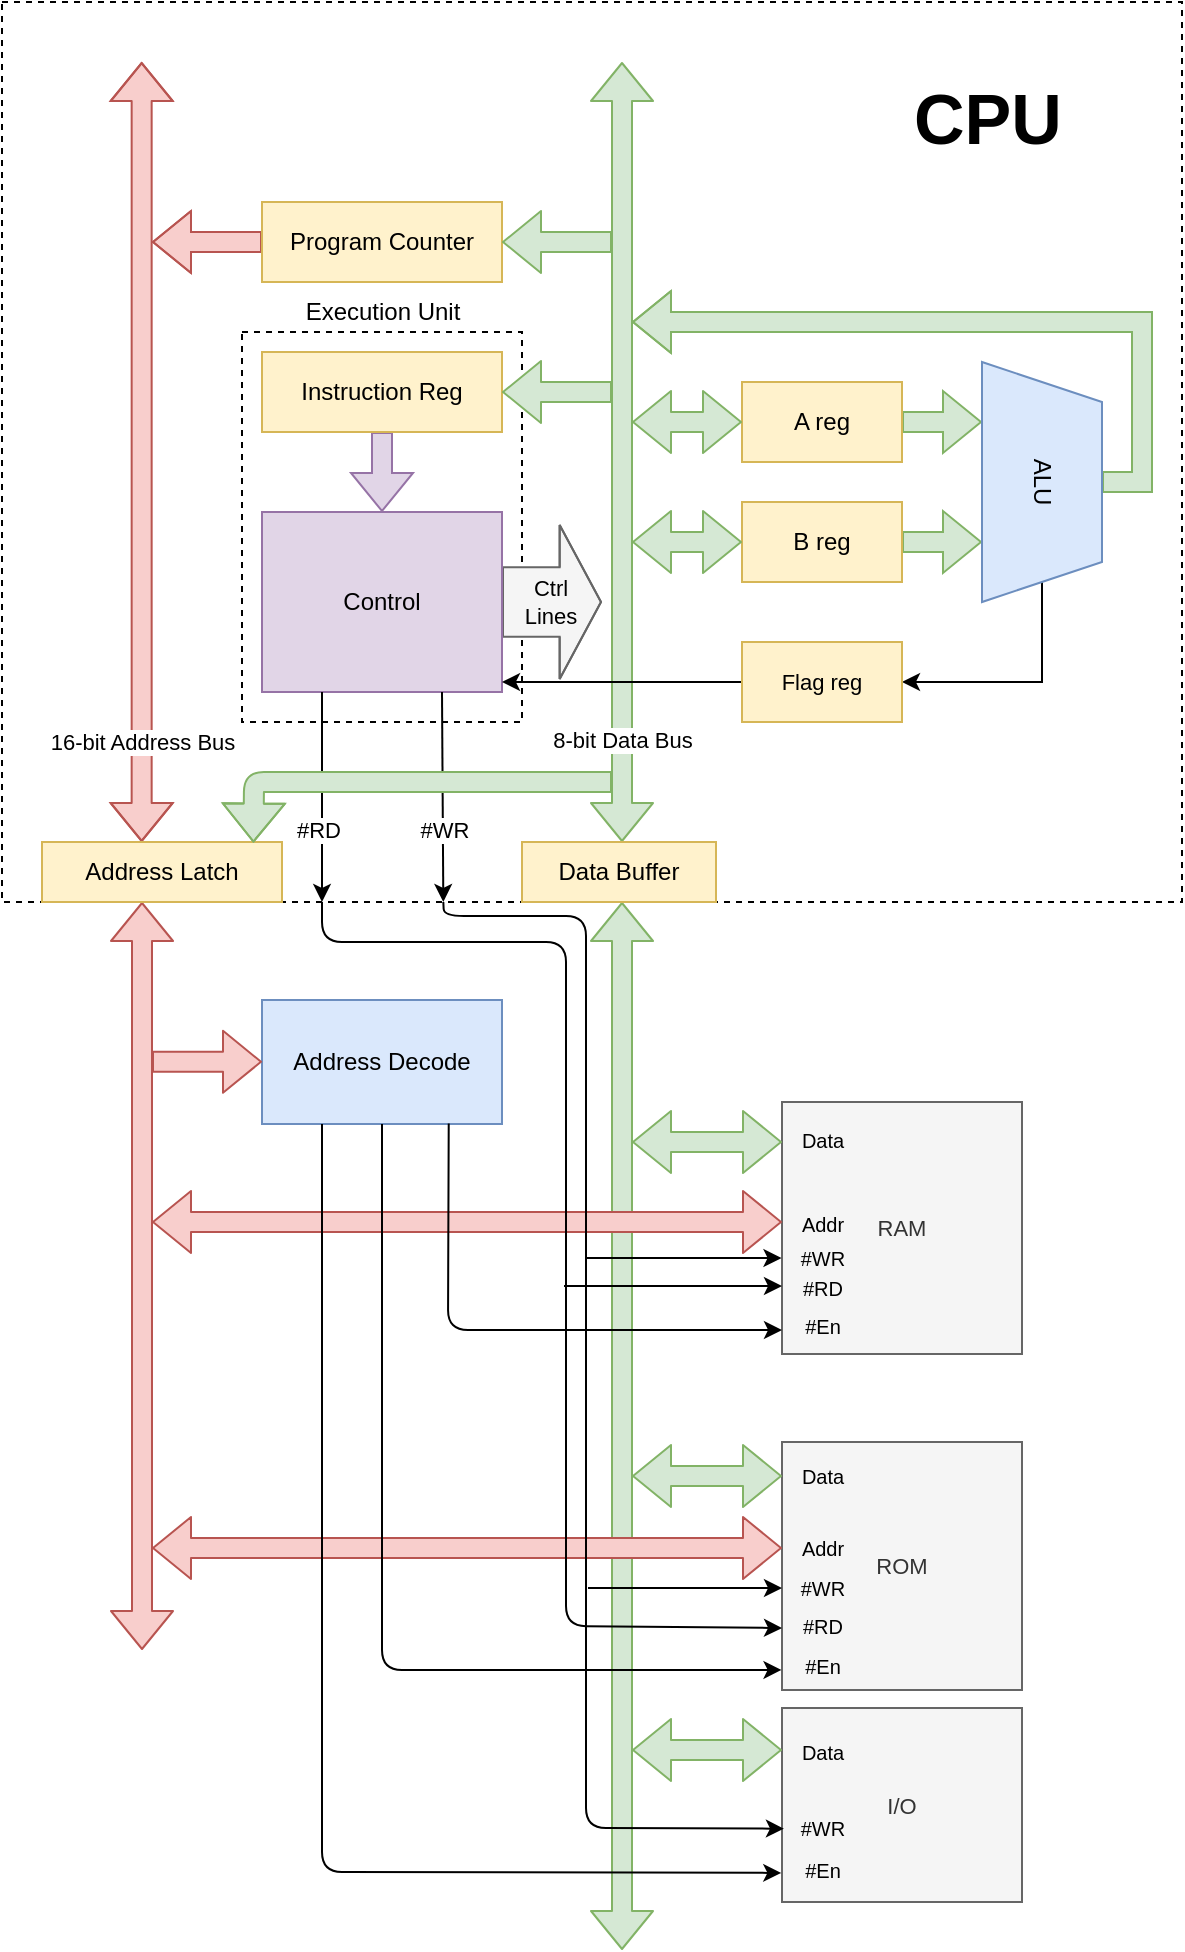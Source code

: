 <mxfile version="20.2.3" type="device" pages="10"><diagram id="s8RaLlIsk3JVCD7d-r77" name="Full System"><mxGraphModel dx="1662" dy="865" grid="0" gridSize="10" guides="1" tooltips="1" connect="1" arrows="1" fold="1" page="1" pageScale="1" pageWidth="827" pageHeight="1169" math="0" shadow="0"><root><mxCell id="0"/><mxCell id="1" parent="0"/><mxCell id="quenhLL2kPP_PagMJ1b4-1" value="" style="rounded=0;whiteSpace=wrap;html=1;fillColor=none;dashed=1;" parent="1" vertex="1"><mxGeometry x="250" y="324" width="140" height="195" as="geometry"/></mxCell><mxCell id="quRQZi0_vNH8TU3h3_As-6" value="" style="rounded=0;whiteSpace=wrap;html=1;fillColor=none;dashed=1;" parent="1" vertex="1"><mxGeometry x="130" y="159" width="590" height="450" as="geometry"/></mxCell><mxCell id="eN2z1UHL7F5VX7XPKIXz-4" style="edgeStyle=orthogonalEdgeStyle;rounded=0;orthogonalLoop=1;jettySize=auto;html=1;exitX=1;exitY=0.5;exitDx=0;exitDy=0;entryX=0.25;entryY=1;entryDx=0;entryDy=0;shape=flexArrow;fillColor=#d5e8d4;strokeColor=#82b366;" parent="1" source="eN2z1UHL7F5VX7XPKIXz-1" target="eN2z1UHL7F5VX7XPKIXz-3" edge="1"><mxGeometry relative="1" as="geometry"/></mxCell><mxCell id="eN2z1UHL7F5VX7XPKIXz-1" value="A reg" style="rounded=0;whiteSpace=wrap;html=1;fillColor=#fff2cc;strokeColor=#d6b656;" parent="1" vertex="1"><mxGeometry x="500" y="349" width="80" height="40" as="geometry"/></mxCell><mxCell id="eN2z1UHL7F5VX7XPKIXz-5" style="edgeStyle=orthogonalEdgeStyle;shape=flexArrow;rounded=0;orthogonalLoop=1;jettySize=auto;html=1;exitX=1;exitY=0.5;exitDx=0;exitDy=0;entryX=0.75;entryY=1;entryDx=0;entryDy=0;fillColor=#d5e8d4;strokeColor=#82b366;" parent="1" source="eN2z1UHL7F5VX7XPKIXz-2" target="eN2z1UHL7F5VX7XPKIXz-3" edge="1"><mxGeometry relative="1" as="geometry"/></mxCell><mxCell id="eN2z1UHL7F5VX7XPKIXz-2" value="B reg" style="rounded=0;whiteSpace=wrap;html=1;fillColor=#fff2cc;strokeColor=#d6b656;" parent="1" vertex="1"><mxGeometry x="500" y="409" width="80" height="40" as="geometry"/></mxCell><mxCell id="eN2z1UHL7F5VX7XPKIXz-13" style="edgeStyle=orthogonalEdgeStyle;shape=flexArrow;rounded=0;orthogonalLoop=1;jettySize=auto;html=1;exitX=0.5;exitY=0;exitDx=0;exitDy=0;fillColor=#d5e8d4;strokeColor=#82b366;" parent="1" source="eN2z1UHL7F5VX7XPKIXz-3" edge="1"><mxGeometry relative="1" as="geometry"><mxPoint x="445" y="319" as="targetPoint"/><Array as="points"><mxPoint x="700" y="399"/><mxPoint x="700" y="319"/></Array></mxGeometry></mxCell><mxCell id="quRQZi0_vNH8TU3h3_As-34" style="edgeStyle=orthogonalEdgeStyle;rounded=0;orthogonalLoop=1;jettySize=auto;html=1;exitX=1;exitY=0.5;exitDx=0;exitDy=0;entryX=1;entryY=0.5;entryDx=0;entryDy=0;fontSize=11;" parent="1" source="eN2z1UHL7F5VX7XPKIXz-3" target="quRQZi0_vNH8TU3h3_As-32" edge="1"><mxGeometry relative="1" as="geometry"><Array as="points"><mxPoint x="650" y="499"/></Array></mxGeometry></mxCell><mxCell id="eN2z1UHL7F5VX7XPKIXz-3" value="ALU" style="shape=trapezoid;perimeter=trapezoidPerimeter;whiteSpace=wrap;html=1;fixedSize=1;rotation=90;fillColor=#dae8fc;strokeColor=#6c8ebf;" parent="1" vertex="1"><mxGeometry x="590" y="369" width="120" height="60" as="geometry"/></mxCell><mxCell id="quRQZi0_vNH8TU3h3_As-4" style="edgeStyle=orthogonalEdgeStyle;rounded=0;orthogonalLoop=1;jettySize=auto;html=1;exitX=1;exitY=0.5;exitDx=0;exitDy=0;shape=flexArrow;endWidth=41.333;endSize=6.557;width=34.667;fillColor=#f5f5f5;strokeColor=#666666;" parent="1" source="eN2z1UHL7F5VX7XPKIXz-6" edge="1"><mxGeometry relative="1" as="geometry"><mxPoint x="430" y="459" as="targetPoint"/><Array as="points"><mxPoint x="400" y="459"/><mxPoint x="400" y="459"/></Array></mxGeometry></mxCell><mxCell id="quRQZi0_vNH8TU3h3_As-5" value="Ctrl&lt;br&gt;Lines" style="edgeLabel;html=1;align=center;verticalAlign=middle;resizable=0;points=[];labelBackgroundColor=none;" parent="quRQZi0_vNH8TU3h3_As-4" vertex="1" connectable="0"><mxGeometry x="-0.233" y="5" relative="1" as="geometry"><mxPoint x="5" y="5" as="offset"/></mxGeometry></mxCell><mxCell id="eN2z1UHL7F5VX7XPKIXz-6" value="Control" style="rounded=0;whiteSpace=wrap;html=1;fillColor=#e1d5e7;strokeColor=#9673a6;" parent="1" vertex="1"><mxGeometry x="260" y="414" width="120" height="90" as="geometry"/></mxCell><mxCell id="eN2z1UHL7F5VX7XPKIXz-8" value="" style="shape=flexArrow;endArrow=classic;startArrow=classic;html=1;fillColor=#d5e8d4;strokeColor=#82b366;" parent="1" edge="1"><mxGeometry width="100" height="100" relative="1" as="geometry"><mxPoint x="440" y="579" as="sourcePoint"/><mxPoint x="440" y="189" as="targetPoint"/></mxGeometry></mxCell><mxCell id="eN2z1UHL7F5VX7XPKIXz-23" value="8-bit Data Bus" style="edgeLabel;html=1;align=center;verticalAlign=middle;resizable=0;points=[];" parent="eN2z1UHL7F5VX7XPKIXz-8" vertex="1" connectable="0"><mxGeometry x="0.918" y="-3" relative="1" as="geometry"><mxPoint x="-3" y="323" as="offset"/></mxGeometry></mxCell><mxCell id="eN2z1UHL7F5VX7XPKIXz-11" value="" style="shape=flexArrow;endArrow=classic;startArrow=classic;html=1;fillColor=#d5e8d4;strokeColor=#82b366;" parent="1" edge="1"><mxGeometry width="100" height="100" relative="1" as="geometry"><mxPoint x="445" y="369" as="sourcePoint"/><mxPoint x="500" y="369" as="targetPoint"/></mxGeometry></mxCell><mxCell id="eN2z1UHL7F5VX7XPKIXz-12" value="" style="shape=flexArrow;endArrow=classic;startArrow=classic;html=1;fillColor=#d5e8d4;strokeColor=#82b366;" parent="1" edge="1"><mxGeometry width="100" height="100" relative="1" as="geometry"><mxPoint x="445" y="429" as="sourcePoint"/><mxPoint x="500" y="429" as="targetPoint"/></mxGeometry></mxCell><mxCell id="eN2z1UHL7F5VX7XPKIXz-17" style="edgeStyle=orthogonalEdgeStyle;shape=flexArrow;rounded=0;orthogonalLoop=1;jettySize=auto;html=1;exitX=0.5;exitY=1;exitDx=0;exitDy=0;entryX=0.5;entryY=0;entryDx=0;entryDy=0;fillColor=#e1d5e7;strokeColor=#9673a6;" parent="1" source="eN2z1UHL7F5VX7XPKIXz-14" target="eN2z1UHL7F5VX7XPKIXz-6" edge="1"><mxGeometry relative="1" as="geometry"/></mxCell><mxCell id="eN2z1UHL7F5VX7XPKIXz-14" value="Instruction Reg" style="rounded=0;whiteSpace=wrap;html=1;fillColor=#fff2cc;strokeColor=#d6b656;" parent="1" vertex="1"><mxGeometry x="260" y="334" width="120" height="40" as="geometry"/></mxCell><mxCell id="eN2z1UHL7F5VX7XPKIXz-16" value="" style="shape=flexArrow;endArrow=classic;html=1;entryX=1;entryY=0.5;entryDx=0;entryDy=0;fillColor=#d5e8d4;strokeColor=#82b366;" parent="1" target="eN2z1UHL7F5VX7XPKIXz-14" edge="1"><mxGeometry width="50" height="50" relative="1" as="geometry"><mxPoint x="435" y="354" as="sourcePoint"/><mxPoint x="520" y="304" as="targetPoint"/></mxGeometry></mxCell><mxCell id="eN2z1UHL7F5VX7XPKIXz-18" value="" style="shape=flexArrow;endArrow=classic;startArrow=classic;html=1;exitX=0.5;exitY=0;exitDx=0;exitDy=0;fillColor=#f8cecc;strokeColor=#b85450;" parent="1" edge="1"><mxGeometry width="100" height="100" relative="1" as="geometry"><mxPoint x="199.83" y="579" as="sourcePoint"/><mxPoint x="199.83" y="189" as="targetPoint"/><Array as="points"><mxPoint x="199.83" y="449"/></Array></mxGeometry></mxCell><mxCell id="eN2z1UHL7F5VX7XPKIXz-24" value="16-bit Address Bus" style="edgeLabel;html=1;align=center;verticalAlign=middle;resizable=0;points=[];" parent="eN2z1UHL7F5VX7XPKIXz-18" vertex="1" connectable="0"><mxGeometry x="0.7" y="1" relative="1" as="geometry"><mxPoint x="1" y="281" as="offset"/></mxGeometry></mxCell><mxCell id="eN2z1UHL7F5VX7XPKIXz-22" style="edgeStyle=orthogonalEdgeStyle;shape=flexArrow;rounded=0;orthogonalLoop=1;jettySize=auto;html=1;exitX=0;exitY=0.5;exitDx=0;exitDy=0;fillColor=#f8cecc;strokeColor=#b85450;" parent="1" source="eN2z1UHL7F5VX7XPKIXz-20" edge="1"><mxGeometry relative="1" as="geometry"><mxPoint x="205" y="279" as="targetPoint"/></mxGeometry></mxCell><mxCell id="eN2z1UHL7F5VX7XPKIXz-20" value="Program Counter" style="rounded=0;whiteSpace=wrap;html=1;fillColor=#fff2cc;strokeColor=#d6b656;" parent="1" vertex="1"><mxGeometry x="260" y="259" width="120" height="40" as="geometry"/></mxCell><mxCell id="eN2z1UHL7F5VX7XPKIXz-21" value="" style="shape=flexArrow;endArrow=none;startArrow=classic;html=1;endFill=0;fillColor=#d5e8d4;strokeColor=#82b366;" parent="1" edge="1"><mxGeometry width="100" height="100" relative="1" as="geometry"><mxPoint x="380" y="279" as="sourcePoint"/><mxPoint x="435" y="279" as="targetPoint"/></mxGeometry></mxCell><mxCell id="quRQZi0_vNH8TU3h3_As-9" value="CPU" style="text;strokeColor=none;fillColor=none;align=left;verticalAlign=top;spacingLeft=4;spacingRight=4;overflow=hidden;rotatable=0;points=[[0,0.5],[1,0.5]];portConstraint=eastwest;dashed=1;fontStyle=1;fontSize=35;" parent="1" vertex="1"><mxGeometry x="580" y="189" width="110" height="60" as="geometry"/></mxCell><mxCell id="quRQZi0_vNH8TU3h3_As-11" value="" style="endArrow=classic;html=1;fontSize=35;exitX=0.25;exitY=1;exitDx=0;exitDy=0;" parent="1" source="eN2z1UHL7F5VX7XPKIXz-6" edge="1"><mxGeometry width="50" height="50" relative="1" as="geometry"><mxPoint x="350" y="539" as="sourcePoint"/><mxPoint x="290" y="609" as="targetPoint"/></mxGeometry></mxCell><mxCell id="quRQZi0_vNH8TU3h3_As-15" value="#RD" style="edgeLabel;html=1;align=center;verticalAlign=middle;resizable=0;points=[];fontSize=11;" parent="quRQZi0_vNH8TU3h3_As-11" vertex="1" connectable="0"><mxGeometry x="0.308" y="-1" relative="1" as="geometry"><mxPoint x="-1" as="offset"/></mxGeometry></mxCell><mxCell id="quRQZi0_vNH8TU3h3_As-13" value="" style="endArrow=classic;html=1;fontSize=35;exitX=0.75;exitY=1;exitDx=0;exitDy=0;entryX=0.374;entryY=1;entryDx=0;entryDy=0;entryPerimeter=0;" parent="1" source="eN2z1UHL7F5VX7XPKIXz-6" target="quRQZi0_vNH8TU3h3_As-6" edge="1"><mxGeometry width="50" height="50" relative="1" as="geometry"><mxPoint x="390" y="609" as="sourcePoint"/><mxPoint x="350" y="609" as="targetPoint"/></mxGeometry></mxCell><mxCell id="quRQZi0_vNH8TU3h3_As-16" value="#WR" style="edgeLabel;html=1;align=center;verticalAlign=middle;resizable=0;points=[];fontSize=11;" parent="quRQZi0_vNH8TU3h3_As-13" vertex="1" connectable="0"><mxGeometry x="0.314" relative="1" as="geometry"><mxPoint as="offset"/></mxGeometry></mxCell><mxCell id="quRQZi0_vNH8TU3h3_As-19" value="RAM" style="rounded=0;whiteSpace=wrap;html=1;fontSize=11;fillColor=#f5f5f5;strokeColor=#666666;fontColor=#333333;" parent="1" vertex="1"><mxGeometry x="520" y="709" width="120" height="126" as="geometry"/></mxCell><mxCell id="quRQZi0_vNH8TU3h3_As-20" value="ROM" style="rounded=0;whiteSpace=wrap;html=1;fontSize=11;fillColor=#f5f5f5;strokeColor=#666666;fontColor=#333333;" parent="1" vertex="1"><mxGeometry x="520" y="879" width="120" height="124" as="geometry"/></mxCell><mxCell id="quRQZi0_vNH8TU3h3_As-21" value="" style="shape=flexArrow;endArrow=classic;startArrow=classic;html=1;fontSize=11;fillColor=#d5e8d4;strokeColor=#82b366;" parent="1" edge="1"><mxGeometry width="100" height="100" relative="1" as="geometry"><mxPoint x="440" y="1133" as="sourcePoint"/><mxPoint x="440" y="609" as="targetPoint"/></mxGeometry></mxCell><mxCell id="quRQZi0_vNH8TU3h3_As-22" value="" style="shape=flexArrow;endArrow=classic;startArrow=classic;html=1;fillColor=#d5e8d4;strokeColor=#82b366;" parent="1" edge="1"><mxGeometry width="100" height="100" relative="1" as="geometry"><mxPoint x="445" y="729" as="sourcePoint"/><mxPoint x="520" y="729.0" as="targetPoint"/></mxGeometry></mxCell><mxCell id="quRQZi0_vNH8TU3h3_As-23" value="" style="shape=flexArrow;endArrow=classic;startArrow=classic;html=1;fillColor=#d5e8d4;strokeColor=#82b366;" parent="1" edge="1"><mxGeometry width="100" height="100" relative="1" as="geometry"><mxPoint x="445" y="896" as="sourcePoint"/><mxPoint x="520" y="896.0" as="targetPoint"/></mxGeometry></mxCell><mxCell id="quRQZi0_vNH8TU3h3_As-24" value="" style="shape=flexArrow;endArrow=classic;startArrow=classic;html=1;fontSize=11;fillColor=#f8cecc;strokeColor=#b85450;" parent="1" edge="1"><mxGeometry width="100" height="100" relative="1" as="geometry"><mxPoint x="200" y="983" as="sourcePoint"/><mxPoint x="200" y="609" as="targetPoint"/></mxGeometry></mxCell><mxCell id="quRQZi0_vNH8TU3h3_As-26" value="" style="shape=flexArrow;endArrow=classic;startArrow=classic;html=1;fillColor=#f8cecc;strokeColor=#b85450;" parent="1" edge="1"><mxGeometry width="100" height="100" relative="1" as="geometry"><mxPoint x="205" y="932" as="sourcePoint"/><mxPoint x="520" y="932" as="targetPoint"/></mxGeometry></mxCell><mxCell id="quRQZi0_vNH8TU3h3_As-27" value="I/O" style="rounded=0;whiteSpace=wrap;html=1;fontSize=11;fillColor=#f5f5f5;strokeColor=#666666;fontColor=#333333;" parent="1" vertex="1"><mxGeometry x="520" y="1012" width="120" height="97" as="geometry"/></mxCell><mxCell id="quRQZi0_vNH8TU3h3_As-28" value="" style="shape=flexArrow;endArrow=classic;startArrow=classic;html=1;fillColor=#d5e8d4;strokeColor=#82b366;" parent="1" edge="1"><mxGeometry width="100" height="100" relative="1" as="geometry"><mxPoint x="445" y="1033" as="sourcePoint"/><mxPoint x="520" y="1033" as="targetPoint"/></mxGeometry></mxCell><mxCell id="quRQZi0_vNH8TU3h3_As-35" style="edgeStyle=orthogonalEdgeStyle;rounded=0;orthogonalLoop=1;jettySize=auto;html=1;exitX=0;exitY=0.5;exitDx=0;exitDy=0;entryX=1;entryY=0.944;entryDx=0;entryDy=0;entryPerimeter=0;fontSize=11;" parent="1" source="quRQZi0_vNH8TU3h3_As-32" target="eN2z1UHL7F5VX7XPKIXz-6" edge="1"><mxGeometry relative="1" as="geometry"/></mxCell><mxCell id="quRQZi0_vNH8TU3h3_As-32" value="Flag reg" style="rounded=0;whiteSpace=wrap;html=1;fontSize=11;fillColor=#fff2cc;strokeColor=#d6b656;" parent="1" vertex="1"><mxGeometry x="500" y="479" width="80" height="40" as="geometry"/></mxCell><mxCell id="quenhLL2kPP_PagMJ1b4-2" value="Execution Unit" style="text;html=1;align=center;verticalAlign=middle;resizable=0;points=[];autosize=1;strokeColor=none;" parent="1" vertex="1"><mxGeometry x="275" y="304" width="90" height="20" as="geometry"/></mxCell><mxCell id="Guhu60dXB4KXdK015FfE-2" value="Address Latch" style="rounded=0;whiteSpace=wrap;html=1;fillColor=#fff2cc;strokeColor=#d6b656;" parent="1" vertex="1"><mxGeometry x="150" y="579" width="120" height="30" as="geometry"/></mxCell><mxCell id="Guhu60dXB4KXdK015FfE-3" value="" style="shape=flexArrow;endArrow=classic;html=1;entryX=0.881;entryY=0.009;entryDx=0;entryDy=0;entryPerimeter=0;fillColor=#d5e8d4;strokeColor=#82b366;" parent="1" target="Guhu60dXB4KXdK015FfE-2" edge="1"><mxGeometry width="50" height="50" relative="1" as="geometry"><mxPoint x="435" y="549" as="sourcePoint"/><mxPoint x="430" y="548.5" as="targetPoint"/><Array as="points"><mxPoint x="256" y="549"/></Array></mxGeometry></mxCell><mxCell id="KOhm_u5vIxzD9KjoqD0A-1" value="Address Decode" style="rounded=0;whiteSpace=wrap;html=1;fillColor=#dae8fc;strokeColor=#6c8ebf;" parent="1" vertex="1"><mxGeometry x="260" y="658" width="120" height="62" as="geometry"/></mxCell><mxCell id="KOhm_u5vIxzD9KjoqD0A-4" value="" style="shape=flexArrow;endArrow=classic;html=1;entryX=1;entryY=0.5;entryDx=0;entryDy=0;fillColor=#f8cecc;strokeColor=#b85450;" parent="1" edge="1"><mxGeometry width="50" height="50" relative="1" as="geometry"><mxPoint x="205" y="688.88" as="sourcePoint"/><mxPoint x="260" y="688.88" as="targetPoint"/></mxGeometry></mxCell><mxCell id="quRQZi0_vNH8TU3h3_As-25" value="" style="shape=flexArrow;endArrow=classic;startArrow=classic;html=1;fillColor=#f8cecc;strokeColor=#b85450;" parent="1" edge="1"><mxGeometry width="100" height="100" relative="1" as="geometry"><mxPoint x="205" y="769" as="sourcePoint"/><mxPoint x="520" y="769" as="targetPoint"/></mxGeometry></mxCell><mxCell id="KOhm_u5vIxzD9KjoqD0A-5" value="" style="endArrow=classic;html=1;entryX=0.008;entryY=0.622;entryDx=0;entryDy=0;entryPerimeter=0;exitX=0.374;exitY=1;exitDx=0;exitDy=0;exitPerimeter=0;" parent="1" source="quRQZi0_vNH8TU3h3_As-6" target="quRQZi0_vNH8TU3h3_As-27" edge="1"><mxGeometry width="50" height="50" relative="1" as="geometry"><mxPoint x="350" y="611" as="sourcePoint"/><mxPoint x="433" y="647" as="targetPoint"/><Array as="points"><mxPoint x="351" y="616"/><mxPoint x="422" y="616"/><mxPoint x="422" y="1072"/></Array></mxGeometry></mxCell><mxCell id="KOhm_u5vIxzD9KjoqD0A-6" value="" style="endArrow=classic;html=1;entryX=-0.002;entryY=0.619;entryDx=0;entryDy=0;entryPerimeter=0;" parent="1" target="quRQZi0_vNH8TU3h3_As-19" edge="1"><mxGeometry width="50" height="50" relative="1" as="geometry"><mxPoint x="422" y="787" as="sourcePoint"/><mxPoint x="519" y="787" as="targetPoint"/></mxGeometry></mxCell><mxCell id="KOhm_u5vIxzD9KjoqD0A-7" value="" style="endArrow=classic;html=1;entryX=-0.01;entryY=0.705;entryDx=0;entryDy=0;entryPerimeter=0;" parent="1" edge="1"><mxGeometry width="50" height="50" relative="1" as="geometry"><mxPoint x="423" y="952" as="sourcePoint"/><mxPoint x="520" y="952" as="targetPoint"/></mxGeometry></mxCell><mxCell id="KOhm_u5vIxzD9KjoqD0A-8" value="" style="endArrow=classic;html=1;entryX=0;entryY=0.75;entryDx=0;entryDy=0;" parent="1" target="quRQZi0_vNH8TU3h3_As-20" edge="1"><mxGeometry width="50" height="50" relative="1" as="geometry"><mxPoint x="290" y="609" as="sourcePoint"/><mxPoint x="510" y="982" as="targetPoint"/><Array as="points"><mxPoint x="290" y="629"/><mxPoint x="412" y="629"/><mxPoint x="412" y="971"/></Array></mxGeometry></mxCell><mxCell id="KOhm_u5vIxzD9KjoqD0A-9" value="" style="endArrow=classic;html=1;entryX=-0.01;entryY=0.705;entryDx=0;entryDy=0;entryPerimeter=0;" parent="1" edge="1"><mxGeometry width="50" height="50" relative="1" as="geometry"><mxPoint x="411" y="801" as="sourcePoint"/><mxPoint x="520" y="801" as="targetPoint"/></mxGeometry></mxCell><mxCell id="KOhm_u5vIxzD9KjoqD0A-11" value="Data" style="text;html=1;strokeColor=none;fillColor=none;align=center;verticalAlign=middle;whiteSpace=wrap;rounded=0;fontSize=10;" parent="1" vertex="1"><mxGeometry x="524.5" y="720" width="31" height="15" as="geometry"/></mxCell><mxCell id="KOhm_u5vIxzD9KjoqD0A-12" value="Addr" style="text;html=1;strokeColor=none;fillColor=none;align=center;verticalAlign=middle;whiteSpace=wrap;rounded=0;fontSize=10;" parent="1" vertex="1"><mxGeometry x="524.5" y="762" width="31" height="15" as="geometry"/></mxCell><mxCell id="KOhm_u5vIxzD9KjoqD0A-13" value="#WR" style="text;html=1;strokeColor=none;fillColor=none;align=center;verticalAlign=middle;whiteSpace=wrap;rounded=0;fontSize=10;" parent="1" vertex="1"><mxGeometry x="524.5" y="779" width="31" height="15" as="geometry"/></mxCell><mxCell id="KOhm_u5vIxzD9KjoqD0A-14" value="#RD" style="text;html=1;strokeColor=none;fillColor=none;align=center;verticalAlign=middle;whiteSpace=wrap;rounded=0;fontSize=10;" parent="1" vertex="1"><mxGeometry x="524.5" y="794" width="31" height="15" as="geometry"/></mxCell><mxCell id="KOhm_u5vIxzD9KjoqD0A-15" value="Data" style="text;html=1;strokeColor=none;fillColor=none;align=center;verticalAlign=middle;whiteSpace=wrap;rounded=0;fontSize=10;" parent="1" vertex="1"><mxGeometry x="524.5" y="888" width="31" height="15" as="geometry"/></mxCell><mxCell id="KOhm_u5vIxzD9KjoqD0A-16" value="Addr" style="text;html=1;strokeColor=none;fillColor=none;align=center;verticalAlign=middle;whiteSpace=wrap;rounded=0;fontSize=10;" parent="1" vertex="1"><mxGeometry x="524.5" y="924" width="31" height="15" as="geometry"/></mxCell><mxCell id="KOhm_u5vIxzD9KjoqD0A-17" value="#WR" style="text;html=1;strokeColor=none;fillColor=none;align=center;verticalAlign=middle;whiteSpace=wrap;rounded=0;fontSize=10;" parent="1" vertex="1"><mxGeometry x="524.5" y="944" width="31" height="15" as="geometry"/></mxCell><mxCell id="KOhm_u5vIxzD9KjoqD0A-18" value="#RD" style="text;html=1;strokeColor=none;fillColor=none;align=center;verticalAlign=middle;whiteSpace=wrap;rounded=0;fontSize=10;" parent="1" vertex="1"><mxGeometry x="524.5" y="963.5" width="31" height="15" as="geometry"/></mxCell><mxCell id="KOhm_u5vIxzD9KjoqD0A-19" value="Data" style="text;html=1;strokeColor=none;fillColor=none;align=center;verticalAlign=middle;whiteSpace=wrap;rounded=0;fontSize=10;" parent="1" vertex="1"><mxGeometry x="524.5" y="1026" width="31" height="15" as="geometry"/></mxCell><mxCell id="KOhm_u5vIxzD9KjoqD0A-20" value="#WR" style="text;html=1;strokeColor=none;fillColor=none;align=center;verticalAlign=middle;whiteSpace=wrap;rounded=0;fontSize=10;" parent="1" vertex="1"><mxGeometry x="524.5" y="1064" width="31" height="15" as="geometry"/></mxCell><mxCell id="KOhm_u5vIxzD9KjoqD0A-21" value="#En" style="text;html=1;strokeColor=none;fillColor=none;align=center;verticalAlign=middle;whiteSpace=wrap;rounded=0;fontSize=10;" parent="1" vertex="1"><mxGeometry x="524.5" y="1085" width="31" height="15" as="geometry"/></mxCell><mxCell id="KOhm_u5vIxzD9KjoqD0A-22" value="#En" style="text;html=1;strokeColor=none;fillColor=none;align=center;verticalAlign=middle;whiteSpace=wrap;rounded=0;fontSize=10;" parent="1" vertex="1"><mxGeometry x="524.5" y="983" width="31" height="15" as="geometry"/></mxCell><mxCell id="KOhm_u5vIxzD9KjoqD0A-23" value="#En" style="text;html=1;strokeColor=none;fillColor=none;align=center;verticalAlign=middle;whiteSpace=wrap;rounded=0;fontSize=10;" parent="1" vertex="1"><mxGeometry x="524.5" y="813" width="31" height="15" as="geometry"/></mxCell><mxCell id="KOhm_u5vIxzD9KjoqD0A-24" value="" style="endArrow=classic;html=1;fontSize=10;exitX=0.778;exitY=0.995;exitDx=0;exitDy=0;exitPerimeter=0;entryX=0;entryY=0.905;entryDx=0;entryDy=0;entryPerimeter=0;" parent="1" source="KOhm_u5vIxzD9KjoqD0A-1" target="quRQZi0_vNH8TU3h3_As-19" edge="1"><mxGeometry width="50" height="50" relative="1" as="geometry"><mxPoint x="390" y="757" as="sourcePoint"/><mxPoint x="440" y="707" as="targetPoint"/><Array as="points"><mxPoint x="353" y="823"/></Array></mxGeometry></mxCell><mxCell id="KOhm_u5vIxzD9KjoqD0A-25" value="" style="endArrow=classic;html=1;fontSize=10;entryX=-0.002;entryY=0.919;entryDx=0;entryDy=0;entryPerimeter=0;exitX=0.5;exitY=1;exitDx=0;exitDy=0;" parent="1" source="KOhm_u5vIxzD9KjoqD0A-1" target="quRQZi0_vNH8TU3h3_As-20" edge="1"><mxGeometry width="50" height="50" relative="1" as="geometry"><mxPoint x="390" y="857" as="sourcePoint"/><mxPoint x="521" y="993" as="targetPoint"/><Array as="points"><mxPoint x="320" y="993"/></Array></mxGeometry></mxCell><mxCell id="KOhm_u5vIxzD9KjoqD0A-26" value="" style="endArrow=classic;html=1;fontSize=10;entryX=-0.003;entryY=0.85;entryDx=0;entryDy=0;entryPerimeter=0;exitX=0.25;exitY=1;exitDx=0;exitDy=0;" parent="1" source="KOhm_u5vIxzD9KjoqD0A-1" target="quRQZi0_vNH8TU3h3_As-27" edge="1"><mxGeometry width="50" height="50" relative="1" as="geometry"><mxPoint x="402" y="999" as="sourcePoint"/><mxPoint x="521" y="1096" as="targetPoint"/><Array as="points"><mxPoint x="290" y="1094"/></Array></mxGeometry></mxCell><mxCell id="8W0CmliLPseiTlm4u_v_-1" value="Data Buffer" style="rounded=0;whiteSpace=wrap;html=1;fillColor=#fff2cc;strokeColor=#d6b656;" parent="1" vertex="1"><mxGeometry x="390" y="579" width="97" height="30" as="geometry"/></mxCell></root></mxGraphModel></diagram><diagram id="PNbjn1N87Mune8uucpeX" name="CPU"><mxGraphModel dx="1662" dy="865" grid="1" gridSize="10" guides="1" tooltips="1" connect="1" arrows="1" fold="1" page="1" pageScale="1" pageWidth="827" pageHeight="1169" math="0" shadow="0"><root><mxCell id="0"/><mxCell id="1" parent="0"/><mxCell id="mPRRngzWR2lKQhbt7T1_-1" value="" style="rounded=0;whiteSpace=wrap;html=1;fillColor=none;dashed=1;" parent="1" vertex="1"><mxGeometry x="239" y="245" width="140" height="195" as="geometry"/></mxCell><mxCell id="mPRRngzWR2lKQhbt7T1_-2" value="" style="rounded=0;whiteSpace=wrap;html=1;fillColor=none;dashed=1;" parent="1" vertex="1"><mxGeometry x="119" y="80" width="590" height="450" as="geometry"/></mxCell><mxCell id="mPRRngzWR2lKQhbt7T1_-3" style="edgeStyle=orthogonalEdgeStyle;rounded=0;orthogonalLoop=1;jettySize=auto;html=1;exitX=1;exitY=0.5;exitDx=0;exitDy=0;entryX=0.25;entryY=1;entryDx=0;entryDy=0;shape=flexArrow;fillColor=#d5e8d4;strokeColor=#82b366;" parent="1" source="mPRRngzWR2lKQhbt7T1_-4" target="mPRRngzWR2lKQhbt7T1_-9" edge="1"><mxGeometry relative="1" as="geometry"/></mxCell><mxCell id="mPRRngzWR2lKQhbt7T1_-4" value="A reg" style="rounded=0;whiteSpace=wrap;html=1;fillColor=#fff2cc;strokeColor=#d6b656;" parent="1" vertex="1"><mxGeometry x="489" y="270" width="80" height="40" as="geometry"/></mxCell><mxCell id="mPRRngzWR2lKQhbt7T1_-5" style="edgeStyle=orthogonalEdgeStyle;shape=flexArrow;rounded=0;orthogonalLoop=1;jettySize=auto;html=1;exitX=1;exitY=0.5;exitDx=0;exitDy=0;entryX=0.75;entryY=1;entryDx=0;entryDy=0;fillColor=#d5e8d4;strokeColor=#82b366;" parent="1" source="mPRRngzWR2lKQhbt7T1_-6" target="mPRRngzWR2lKQhbt7T1_-9" edge="1"><mxGeometry relative="1" as="geometry"/></mxCell><mxCell id="mPRRngzWR2lKQhbt7T1_-6" value="B reg" style="rounded=0;whiteSpace=wrap;html=1;fillColor=#fff2cc;strokeColor=#d6b656;" parent="1" vertex="1"><mxGeometry x="489" y="330" width="80" height="40" as="geometry"/></mxCell><mxCell id="mPRRngzWR2lKQhbt7T1_-7" style="edgeStyle=orthogonalEdgeStyle;shape=flexArrow;rounded=0;orthogonalLoop=1;jettySize=auto;html=1;exitX=0.5;exitY=0;exitDx=0;exitDy=0;fillColor=#d5e8d4;strokeColor=#82b366;" parent="1" source="mPRRngzWR2lKQhbt7T1_-9" edge="1"><mxGeometry relative="1" as="geometry"><mxPoint x="434" y="240" as="targetPoint"/><Array as="points"><mxPoint x="689" y="320"/><mxPoint x="689" y="240"/></Array></mxGeometry></mxCell><mxCell id="mPRRngzWR2lKQhbt7T1_-8" style="edgeStyle=orthogonalEdgeStyle;rounded=0;orthogonalLoop=1;jettySize=auto;html=1;exitX=1;exitY=0.5;exitDx=0;exitDy=0;entryX=1;entryY=0.5;entryDx=0;entryDy=0;fontSize=11;fillColor=#f8cecc;strokeColor=#b85450;" parent="1" source="mPRRngzWR2lKQhbt7T1_-9" target="mPRRngzWR2lKQhbt7T1_-31" edge="1"><mxGeometry relative="1" as="geometry"><Array as="points"><mxPoint x="639" y="420"/></Array></mxGeometry></mxCell><mxCell id="mPRRngzWR2lKQhbt7T1_-9" value="ALU" style="shape=trapezoid;perimeter=trapezoidPerimeter;whiteSpace=wrap;html=1;fixedSize=1;rotation=90;fillColor=#dae8fc;strokeColor=#6c8ebf;" parent="1" vertex="1"><mxGeometry x="579" y="290" width="120" height="60" as="geometry"/></mxCell><mxCell id="mPRRngzWR2lKQhbt7T1_-10" style="edgeStyle=orthogonalEdgeStyle;rounded=0;orthogonalLoop=1;jettySize=auto;html=1;exitX=1;exitY=0.5;exitDx=0;exitDy=0;shape=flexArrow;endWidth=41.333;endSize=6.557;width=34.667;fillColor=#f5f5f5;strokeColor=#666666;" parent="1" source="mPRRngzWR2lKQhbt7T1_-12" edge="1"><mxGeometry relative="1" as="geometry"><mxPoint x="419" y="380" as="targetPoint"/><Array as="points"><mxPoint x="389" y="380"/><mxPoint x="389" y="380"/></Array></mxGeometry></mxCell><mxCell id="mPRRngzWR2lKQhbt7T1_-11" value="Ctrl&lt;br&gt;Lines" style="edgeLabel;html=1;align=center;verticalAlign=middle;resizable=0;points=[];labelBackgroundColor=none;" parent="mPRRngzWR2lKQhbt7T1_-10" vertex="1" connectable="0"><mxGeometry x="-0.233" y="5" relative="1" as="geometry"><mxPoint x="5" y="5" as="offset"/></mxGeometry></mxCell><mxCell id="mPRRngzWR2lKQhbt7T1_-12" value="Execution" style="rounded=0;whiteSpace=wrap;html=1;fillColor=#e1d5e7;strokeColor=#9673a6;" parent="1" vertex="1"><mxGeometry x="249" y="335" width="120" height="90" as="geometry"/></mxCell><mxCell id="mPRRngzWR2lKQhbt7T1_-13" value="" style="shape=flexArrow;endArrow=classic;startArrow=classic;html=1;fillColor=#d5e8d4;strokeColor=#82b366;" parent="1" edge="1"><mxGeometry width="100" height="100" relative="1" as="geometry"><mxPoint x="429" y="500" as="sourcePoint"/><mxPoint x="429" y="110" as="targetPoint"/></mxGeometry></mxCell><mxCell id="mPRRngzWR2lKQhbt7T1_-14" value="8-bit Internal Data Bus" style="edgeLabel;html=1;align=center;verticalAlign=middle;resizable=0;points=[];" parent="mPRRngzWR2lKQhbt7T1_-13" vertex="1" connectable="0"><mxGeometry x="0.918" y="-3" relative="1" as="geometry"><mxPoint x="-3" y="323" as="offset"/></mxGeometry></mxCell><mxCell id="mPRRngzWR2lKQhbt7T1_-15" value="" style="shape=flexArrow;endArrow=classic;startArrow=classic;html=1;fillColor=#d5e8d4;strokeColor=#82b366;" parent="1" edge="1"><mxGeometry width="100" height="100" relative="1" as="geometry"><mxPoint x="434" y="290" as="sourcePoint"/><mxPoint x="489" y="290" as="targetPoint"/></mxGeometry></mxCell><mxCell id="mPRRngzWR2lKQhbt7T1_-16" value="" style="shape=flexArrow;endArrow=classic;startArrow=classic;html=1;fillColor=#d5e8d4;strokeColor=#82b366;" parent="1" edge="1"><mxGeometry width="100" height="100" relative="1" as="geometry"><mxPoint x="434" y="350" as="sourcePoint"/><mxPoint x="489" y="350" as="targetPoint"/></mxGeometry></mxCell><mxCell id="mPRRngzWR2lKQhbt7T1_-17" style="edgeStyle=orthogonalEdgeStyle;shape=flexArrow;rounded=0;orthogonalLoop=1;jettySize=auto;html=1;exitX=0.5;exitY=1;exitDx=0;exitDy=0;entryX=0.5;entryY=0;entryDx=0;entryDy=0;fillColor=#d5e8d4;strokeColor=#82b366;" parent="1" source="mPRRngzWR2lKQhbt7T1_-18" target="mPRRngzWR2lKQhbt7T1_-12" edge="1"><mxGeometry relative="1" as="geometry"/></mxCell><mxCell id="mPRRngzWR2lKQhbt7T1_-18" value="Instruction Reg" style="rounded=0;whiteSpace=wrap;html=1;fillColor=#fff2cc;strokeColor=#d6b656;" parent="1" vertex="1"><mxGeometry x="249" y="255" width="120" height="40" as="geometry"/></mxCell><mxCell id="mPRRngzWR2lKQhbt7T1_-19" value="" style="shape=flexArrow;endArrow=classic;html=1;entryX=1;entryY=0.5;entryDx=0;entryDy=0;fillColor=#d5e8d4;strokeColor=#82b366;" parent="1" target="mPRRngzWR2lKQhbt7T1_-18" edge="1"><mxGeometry width="50" height="50" relative="1" as="geometry"><mxPoint x="424" y="275" as="sourcePoint"/><mxPoint x="509" y="225" as="targetPoint"/></mxGeometry></mxCell><mxCell id="mPRRngzWR2lKQhbt7T1_-20" value="" style="shape=flexArrow;endArrow=classic;startArrow=classic;html=1;exitX=0.5;exitY=0;exitDx=0;exitDy=0;fillColor=#f8cecc;strokeColor=#b85450;" parent="1" edge="1"><mxGeometry width="100" height="100" relative="1" as="geometry"><mxPoint x="188.83" y="500" as="sourcePoint"/><mxPoint x="188.83" y="110" as="targetPoint"/><Array as="points"><mxPoint x="188.83" y="370"/></Array></mxGeometry></mxCell><mxCell id="mPRRngzWR2lKQhbt7T1_-21" value="16-bit Internal Address Bus" style="edgeLabel;html=1;align=center;verticalAlign=middle;resizable=0;points=[];" parent="mPRRngzWR2lKQhbt7T1_-20" vertex="1" connectable="0"><mxGeometry x="0.7" y="1" relative="1" as="geometry"><mxPoint x="1" y="281" as="offset"/></mxGeometry></mxCell><mxCell id="mPRRngzWR2lKQhbt7T1_-22" style="edgeStyle=orthogonalEdgeStyle;shape=flexArrow;rounded=0;orthogonalLoop=1;jettySize=auto;html=1;exitX=0;exitY=0.5;exitDx=0;exitDy=0;fillColor=#f8cecc;strokeColor=#b85450;" parent="1" source="mPRRngzWR2lKQhbt7T1_-23" edge="1"><mxGeometry relative="1" as="geometry"><mxPoint x="194" y="200" as="targetPoint"/></mxGeometry></mxCell><mxCell id="mPRRngzWR2lKQhbt7T1_-23" value="Program Counter" style="rounded=0;whiteSpace=wrap;html=1;fillColor=#fff2cc;strokeColor=#d6b656;" parent="1" vertex="1"><mxGeometry x="249" y="180" width="120" height="40" as="geometry"/></mxCell><mxCell id="mPRRngzWR2lKQhbt7T1_-24" value="" style="shape=flexArrow;endArrow=none;startArrow=classic;html=1;endFill=0;fillColor=#d5e8d4;strokeColor=#82b366;" parent="1" edge="1"><mxGeometry width="100" height="100" relative="1" as="geometry"><mxPoint x="369" y="200" as="sourcePoint"/><mxPoint x="424" y="200" as="targetPoint"/></mxGeometry></mxCell><mxCell id="mPRRngzWR2lKQhbt7T1_-25" value="CPU" style="text;strokeColor=none;fillColor=none;align=left;verticalAlign=top;spacingLeft=4;spacingRight=4;overflow=hidden;rotatable=0;points=[[0,0.5],[1,0.5]];portConstraint=eastwest;dashed=1;fontStyle=1;fontSize=35;" parent="1" vertex="1"><mxGeometry x="569" y="110" width="110" height="60" as="geometry"/></mxCell><mxCell id="mPRRngzWR2lKQhbt7T1_-26" value="" style="endArrow=classic;html=1;fontSize=35;exitX=0.25;exitY=1;exitDx=0;exitDy=0;" parent="1" source="mPRRngzWR2lKQhbt7T1_-12" edge="1"><mxGeometry width="50" height="50" relative="1" as="geometry"><mxPoint x="339" y="460" as="sourcePoint"/><mxPoint x="279" y="680" as="targetPoint"/></mxGeometry></mxCell><mxCell id="mPRRngzWR2lKQhbt7T1_-27" value="#RD" style="edgeLabel;html=1;align=center;verticalAlign=middle;resizable=0;points=[];fontSize=11;" parent="mPRRngzWR2lKQhbt7T1_-26" vertex="1" connectable="0"><mxGeometry x="0.308" y="-1" relative="1" as="geometry"><mxPoint x="-1" as="offset"/></mxGeometry></mxCell><mxCell id="mPRRngzWR2lKQhbt7T1_-28" value="" style="endArrow=classic;html=1;fontSize=35;exitX=0.75;exitY=1;exitDx=0;exitDy=0;" parent="1" source="mPRRngzWR2lKQhbt7T1_-12" edge="1"><mxGeometry width="50" height="50" relative="1" as="geometry"><mxPoint x="379" y="530" as="sourcePoint"/><mxPoint x="340" y="680" as="targetPoint"/></mxGeometry></mxCell><mxCell id="mPRRngzWR2lKQhbt7T1_-29" value="#WR" style="edgeLabel;html=1;align=center;verticalAlign=middle;resizable=0;points=[];fontSize=11;" parent="mPRRngzWR2lKQhbt7T1_-28" vertex="1" connectable="0"><mxGeometry x="0.314" relative="1" as="geometry"><mxPoint as="offset"/></mxGeometry></mxCell><mxCell id="mPRRngzWR2lKQhbt7T1_-30" style="edgeStyle=orthogonalEdgeStyle;rounded=0;orthogonalLoop=1;jettySize=auto;html=1;exitX=0;exitY=0.5;exitDx=0;exitDy=0;entryX=1;entryY=0.944;entryDx=0;entryDy=0;entryPerimeter=0;fontSize=11;fillColor=#f8cecc;strokeColor=#b85450;" parent="1" source="mPRRngzWR2lKQhbt7T1_-31" target="mPRRngzWR2lKQhbt7T1_-12" edge="1"><mxGeometry relative="1" as="geometry"/></mxCell><mxCell id="mPRRngzWR2lKQhbt7T1_-31" value="Flag reg" style="rounded=0;whiteSpace=wrap;html=1;fontSize=11;fillColor=#fff2cc;strokeColor=#d6b656;" parent="1" vertex="1"><mxGeometry x="489" y="400" width="80" height="40" as="geometry"/></mxCell><mxCell id="mPRRngzWR2lKQhbt7T1_-32" value="Control Unit" style="text;html=1;align=center;verticalAlign=middle;resizable=0;points=[];autosize=1;strokeColor=none;" parent="1" vertex="1"><mxGeometry x="269" y="225" width="80" height="20" as="geometry"/></mxCell><mxCell id="mPRRngzWR2lKQhbt7T1_-33" value="Address Latch" style="rounded=0;whiteSpace=wrap;html=1;fillColor=#fff2cc;strokeColor=#d6b656;" parent="1" vertex="1"><mxGeometry x="139" y="500" width="120" height="30" as="geometry"/></mxCell><mxCell id="mPRRngzWR2lKQhbt7T1_-34" value="" style="shape=flexArrow;endArrow=classic;html=1;entryX=0.881;entryY=0.009;entryDx=0;entryDy=0;entryPerimeter=0;fillColor=#d5e8d4;strokeColor=#82b366;" parent="1" target="mPRRngzWR2lKQhbt7T1_-33" edge="1"><mxGeometry width="50" height="50" relative="1" as="geometry"><mxPoint x="424" y="470" as="sourcePoint"/><mxPoint x="419" y="469.5" as="targetPoint"/><Array as="points"><mxPoint x="245" y="470"/></Array></mxGeometry></mxCell><mxCell id="mPRRngzWR2lKQhbt7T1_-35" value="Data Buffer" style="rounded=0;whiteSpace=wrap;html=1;fillColor=#fff2cc;strokeColor=#d6b656;" parent="1" vertex="1"><mxGeometry x="379" y="500" width="97" height="30" as="geometry"/></mxCell><mxCell id="mPRRngzWR2lKQhbt7T1_-36" value="" style="shape=flexArrow;endArrow=classic;startArrow=classic;html=1;rounded=0;fillColor=#f8cecc;strokeColor=#b85450;" parent="1" edge="1"><mxGeometry width="100" height="100" relative="1" as="geometry"><mxPoint x="189" y="681" as="sourcePoint"/><mxPoint x="189" y="530" as="targetPoint"/></mxGeometry></mxCell><mxCell id="mPRRngzWR2lKQhbt7T1_-37" value="16-bit Address Bus" style="edgeLabel;html=1;align=center;verticalAlign=middle;resizable=0;points=[];" parent="mPRRngzWR2lKQhbt7T1_-36" vertex="1" connectable="0"><mxGeometry x="-0.072" y="-1" relative="1" as="geometry"><mxPoint as="offset"/></mxGeometry></mxCell><mxCell id="mPRRngzWR2lKQhbt7T1_-38" value="" style="shape=flexArrow;endArrow=classic;startArrow=classic;html=1;rounded=0;fillColor=#d5e8d4;strokeColor=#82b366;" parent="1" edge="1"><mxGeometry width="100" height="100" relative="1" as="geometry"><mxPoint x="427.26" y="681" as="sourcePoint"/><mxPoint x="427.26" y="530.0" as="targetPoint"/></mxGeometry></mxCell><mxCell id="mPRRngzWR2lKQhbt7T1_-39" value="8-bit Data Bus" style="edgeLabel;html=1;align=center;verticalAlign=middle;resizable=0;points=[];" parent="mPRRngzWR2lKQhbt7T1_-38" vertex="1" connectable="0"><mxGeometry x="-0.072" y="-1" relative="1" as="geometry"><mxPoint as="offset"/></mxGeometry></mxCell></root></mxGraphModel></diagram><diagram id="3QPz2iPFp93uEUWdEhsN" name="Execution Unit"><mxGraphModel dx="1662" dy="865" grid="1" gridSize="10" guides="1" tooltips="1" connect="1" arrows="1" fold="1" page="1" pageScale="1" pageWidth="827" pageHeight="1169" math="0" shadow="0"><root><mxCell id="XhEM6McrBKSejkyJhx6B-0"/><mxCell id="XhEM6McrBKSejkyJhx6B-1" parent="XhEM6McrBKSejkyJhx6B-0"/><mxCell id="V_5gsAbbeTiONtv3syLg-0" value="Execution&lt;br&gt;Unit" style="rounded=0;whiteSpace=wrap;html=1;fillColor=#e1d5e7;strokeColor=#9673a6;" parent="XhEM6McrBKSejkyJhx6B-1" vertex="1"><mxGeometry x="280" y="200" width="200" height="240" as="geometry"/></mxCell><mxCell id="V_5gsAbbeTiONtv3syLg-1" value="" style="endArrow=classic;html=1;" parent="XhEM6McrBKSejkyJhx6B-1" edge="1"><mxGeometry width="50" height="50" relative="1" as="geometry"><mxPoint x="200" y="220" as="sourcePoint"/><mxPoint x="280" y="220" as="targetPoint"/></mxGeometry></mxCell><mxCell id="V_5gsAbbeTiONtv3syLg-2" value="rst" style="edgeLabel;html=1;align=center;verticalAlign=middle;resizable=0;points=[];" parent="V_5gsAbbeTiONtv3syLg-1" vertex="1" connectable="0"><mxGeometry x="-0.138" y="-3" relative="1" as="geometry"><mxPoint x="5.6" y="-3" as="offset"/></mxGeometry></mxCell><mxCell id="V_5gsAbbeTiONtv3syLg-3" value="" style="endArrow=classic;html=1;" parent="XhEM6McrBKSejkyJhx6B-1" edge="1"><mxGeometry width="50" height="50" relative="1" as="geometry"><mxPoint x="200" y="240" as="sourcePoint"/><mxPoint x="280" y="240" as="targetPoint"/><Array as="points"><mxPoint x="240" y="240"/></Array></mxGeometry></mxCell><mxCell id="V_5gsAbbeTiONtv3syLg-4" value="clk" style="edgeLabel;html=1;align=center;verticalAlign=middle;resizable=0;points=[];" parent="V_5gsAbbeTiONtv3syLg-3" vertex="1" connectable="0"><mxGeometry x="-0.138" y="-3" relative="1" as="geometry"><mxPoint x="5.6" y="-3" as="offset"/></mxGeometry></mxCell><mxCell id="V_5gsAbbeTiONtv3syLg-9" value="" style="endArrow=classic;html=1;fillColor=#f8cecc;strokeColor=#b85450;" parent="XhEM6McrBKSejkyJhx6B-1" edge="1"><mxGeometry width="50" height="50" relative="1" as="geometry"><mxPoint x="200" y="400" as="sourcePoint"/><mxPoint x="280" y="400" as="targetPoint"/></mxGeometry></mxCell><mxCell id="V_5gsAbbeTiONtv3syLg-10" value="Zero flag" style="edgeLabel;html=1;align=center;verticalAlign=middle;resizable=0;points=[];" parent="V_5gsAbbeTiONtv3syLg-9" vertex="1" connectable="0"><mxGeometry x="-0.138" y="-3" relative="1" as="geometry"><mxPoint x="5.6" y="-3" as="offset"/></mxGeometry></mxCell><mxCell id="V_5gsAbbeTiONtv3syLg-11" value="" style="endArrow=classic;html=1;fillColor=#f8cecc;strokeColor=#b85450;" parent="XhEM6McrBKSejkyJhx6B-1" edge="1"><mxGeometry width="50" height="50" relative="1" as="geometry"><mxPoint x="200" y="420" as="sourcePoint"/><mxPoint x="280" y="420" as="targetPoint"/><Array as="points"><mxPoint x="240" y="420"/></Array></mxGeometry></mxCell><mxCell id="V_5gsAbbeTiONtv3syLg-12" value="Equal flag" style="edgeLabel;html=1;align=center;verticalAlign=middle;resizable=0;points=[];" parent="V_5gsAbbeTiONtv3syLg-11" vertex="1" connectable="0"><mxGeometry x="-0.138" y="-3" relative="1" as="geometry"><mxPoint x="5.6" y="-3" as="offset"/></mxGeometry></mxCell><mxCell id="V_5gsAbbeTiONtv3syLg-13" value="" style="endArrow=classic;html=1;fillColor=#f8cecc;strokeColor=#b85450;" parent="XhEM6McrBKSejkyJhx6B-1" edge="1"><mxGeometry width="50" height="50" relative="1" as="geometry"><mxPoint x="200" y="380" as="sourcePoint"/><mxPoint x="280" y="380" as="targetPoint"/></mxGeometry></mxCell><mxCell id="V_5gsAbbeTiONtv3syLg-14" value="Carry flag" style="edgeLabel;html=1;align=center;verticalAlign=middle;resizable=0;points=[];" parent="V_5gsAbbeTiONtv3syLg-13" vertex="1" connectable="0"><mxGeometry x="-0.138" y="-3" relative="1" as="geometry"><mxPoint x="5.6" y="-3" as="offset"/></mxGeometry></mxCell><mxCell id="AH19ssw_2lPx752SbaF1-0" style="edgeStyle=orthogonalEdgeStyle;rounded=0;orthogonalLoop=1;jettySize=auto;html=1;entryX=0;entryY=0.5;entryDx=0;entryDy=0;shape=flexArrow;fillColor=#d5e8d4;strokeColor=#82b366;endWidth=32;endSize=8.296;width=17.2;" parent="XhEM6McrBKSejkyJhx6B-1" target="V_5gsAbbeTiONtv3syLg-0" edge="1"><mxGeometry relative="1" as="geometry"><mxPoint x="160" y="320" as="sourcePoint"/><mxPoint x="270" y="319.9" as="targetPoint"/><Array as="points"><mxPoint x="180" y="320"/></Array></mxGeometry></mxCell><mxCell id="AH19ssw_2lPx752SbaF1-1" value="Instruction in: 8-bit" style="edgeLabel;html=1;align=center;verticalAlign=middle;resizable=0;points=[];labelBackgroundColor=none;" parent="AH19ssw_2lPx752SbaF1-0" vertex="1" connectable="0"><mxGeometry x="-0.147" y="-1" relative="1" as="geometry"><mxPoint x="-0.8" y="-0.2" as="offset"/></mxGeometry></mxCell><mxCell id="AH19ssw_2lPx752SbaF1-2" value="" style="endArrow=classic;html=1;" parent="XhEM6McrBKSejkyJhx6B-1" edge="1"><mxGeometry width="50" height="50" relative="1" as="geometry"><mxPoint x="480" y="220" as="sourcePoint"/><mxPoint x="560" y="220" as="targetPoint"/></mxGeometry></mxCell><mxCell id="AH19ssw_2lPx752SbaF1-3" value="#WR" style="edgeLabel;html=1;align=center;verticalAlign=middle;resizable=0;points=[];" parent="AH19ssw_2lPx752SbaF1-2" vertex="1" connectable="0"><mxGeometry x="-0.138" y="-3" relative="1" as="geometry"><mxPoint x="5.6" y="-3" as="offset"/></mxGeometry></mxCell><mxCell id="AH19ssw_2lPx752SbaF1-4" value="" style="endArrow=classic;html=1;" parent="XhEM6McrBKSejkyJhx6B-1" edge="1"><mxGeometry width="50" height="50" relative="1" as="geometry"><mxPoint x="480" y="240" as="sourcePoint"/><mxPoint x="560" y="240" as="targetPoint"/><Array as="points"><mxPoint x="520" y="240"/></Array></mxGeometry></mxCell><mxCell id="AH19ssw_2lPx752SbaF1-5" value="#RD" style="edgeLabel;html=1;align=center;verticalAlign=middle;resizable=0;points=[];" parent="AH19ssw_2lPx752SbaF1-4" vertex="1" connectable="0"><mxGeometry x="-0.138" y="-3" relative="1" as="geometry"><mxPoint x="5.6" y="-3" as="offset"/></mxGeometry></mxCell><mxCell id="2fXGpsCNFFro9EFOLThc-0" style="edgeStyle=orthogonalEdgeStyle;rounded=0;orthogonalLoop=1;jettySize=auto;html=1;exitX=1;exitY=0.5;exitDx=0;exitDy=0;shape=flexArrow;endWidth=34.671;endSize=12.708;width=82.286;fillColor=#f5f5f5;strokeColor=#666666;" parent="XhEM6McrBKSejkyJhx6B-1" edge="1"><mxGeometry relative="1" as="geometry"><mxPoint x="560" y="370" as="targetPoint"/><Array as="points"><mxPoint x="500" y="370"/><mxPoint x="500" y="370"/></Array><mxPoint x="480" y="370" as="sourcePoint"/></mxGeometry></mxCell><mxCell id="2fXGpsCNFFro9EFOLThc-1" value="Control&lt;br&gt;lines" style="edgeLabel;html=1;align=center;verticalAlign=middle;resizable=0;points=[];labelBackgroundColor=none;" parent="2fXGpsCNFFro9EFOLThc-0" vertex="1" connectable="0"><mxGeometry x="-0.233" y="5" relative="1" as="geometry"><mxPoint x="5" y="5" as="offset"/></mxGeometry></mxCell></root></mxGraphModel></diagram><diagram id="I4XBkFen1OdAa2bEdtmP" name="Instruction Register"><mxGraphModel dx="1662" dy="865" grid="1" gridSize="10" guides="1" tooltips="1" connect="1" arrows="1" fold="1" page="1" pageScale="1" pageWidth="827" pageHeight="1169" math="0" shadow="0"><root><mxCell id="5C-r47sz9O6nvYUsgllW-0"/><mxCell id="5C-r47sz9O6nvYUsgllW-1" parent="5C-r47sz9O6nvYUsgllW-0"/><mxCell id="3JPQf_4mvdxqFiINvY7E-0" value="Instruction Register" style="rounded=0;whiteSpace=wrap;html=1;fillColor=#fff2cc;strokeColor=#d6b656;" parent="5C-r47sz9O6nvYUsgllW-1" vertex="1"><mxGeometry x="320" y="160" width="200" height="160" as="geometry"/></mxCell><mxCell id="3JPQf_4mvdxqFiINvY7E-3" style="edgeStyle=orthogonalEdgeStyle;rounded=0;orthogonalLoop=1;jettySize=auto;html=1;shape=flexArrow;fillColor=#d5e8d4;strokeColor=#82b366;endWidth=32;endSize=8.309;width=24.854;exitX=1;exitY=0.5;exitDx=0;exitDy=0;" parent="5C-r47sz9O6nvYUsgllW-1" source="3JPQf_4mvdxqFiINvY7E-0" edge="1"><mxGeometry relative="1" as="geometry"><mxPoint x="530" y="239.76" as="sourcePoint"/><mxPoint x="650" y="240" as="targetPoint"/><Array as="points"><mxPoint x="550" y="240"/></Array></mxGeometry></mxCell><mxCell id="3JPQf_4mvdxqFiINvY7E-4" value="Data out: 8-bit" style="edgeLabel;html=1;align=center;verticalAlign=middle;resizable=0;points=[];labelBackgroundColor=none;" parent="3JPQf_4mvdxqFiINvY7E-3" vertex="1" connectable="0"><mxGeometry x="-0.147" y="-1" relative="1" as="geometry"><mxPoint x="-0.8" y="-0.2" as="offset"/></mxGeometry></mxCell><mxCell id="3JPQf_4mvdxqFiINvY7E-5" style="edgeStyle=orthogonalEdgeStyle;rounded=0;orthogonalLoop=1;jettySize=auto;html=1;shape=flexArrow;fillColor=#d5e8d4;strokeColor=#82b366;endWidth=32;endSize=8.309;width=24.854;exitX=1;exitY=0.25;exitDx=0;exitDy=0;entryX=0;entryY=0.75;entryDx=0;entryDy=0;" parent="5C-r47sz9O6nvYUsgllW-1" target="3JPQf_4mvdxqFiINvY7E-0" edge="1"><mxGeometry relative="1" as="geometry"><mxPoint x="190" y="280.01" as="sourcePoint"/><mxPoint x="310" y="280" as="targetPoint"/><Array as="points"/></mxGeometry></mxCell><mxCell id="3JPQf_4mvdxqFiINvY7E-6" value="Data in: 8-bit" style="edgeLabel;html=1;align=center;verticalAlign=middle;resizable=0;points=[];labelBackgroundColor=none;" parent="3JPQf_4mvdxqFiINvY7E-5" vertex="1" connectable="0"><mxGeometry x="-0.147" y="-1" relative="1" as="geometry"><mxPoint x="-0.8" y="-0.2" as="offset"/></mxGeometry></mxCell><mxCell id="3JPQf_4mvdxqFiINvY7E-7" value="" style="endArrow=classic;html=1;" parent="5C-r47sz9O6nvYUsgllW-1" edge="1"><mxGeometry width="50" height="50" relative="1" as="geometry"><mxPoint x="240" y="180" as="sourcePoint"/><mxPoint x="320" y="180" as="targetPoint"/><Array as="points"><mxPoint x="280" y="180"/></Array></mxGeometry></mxCell><mxCell id="3JPQf_4mvdxqFiINvY7E-8" value="clr" style="edgeLabel;html=1;align=center;verticalAlign=middle;resizable=0;points=[];" parent="3JPQf_4mvdxqFiINvY7E-7" vertex="1" connectable="0"><mxGeometry x="-0.138" y="-3" relative="1" as="geometry"><mxPoint x="5.6" y="-3" as="offset"/></mxGeometry></mxCell><mxCell id="3JPQf_4mvdxqFiINvY7E-9" value="" style="endArrow=classic;html=1;" parent="5C-r47sz9O6nvYUsgllW-1" edge="1"><mxGeometry width="50" height="50" relative="1" as="geometry"><mxPoint x="240" y="200" as="sourcePoint"/><mxPoint x="320" y="200" as="targetPoint"/><Array as="points"><mxPoint x="280" y="200"/></Array></mxGeometry></mxCell><mxCell id="3JPQf_4mvdxqFiINvY7E-10" value="clk" style="edgeLabel;html=1;align=center;verticalAlign=middle;resizable=0;points=[];" parent="3JPQf_4mvdxqFiINvY7E-9" vertex="1" connectable="0"><mxGeometry x="-0.138" y="-3" relative="1" as="geometry"><mxPoint x="5.6" y="-3" as="offset"/></mxGeometry></mxCell><mxCell id="3JPQf_4mvdxqFiINvY7E-11" value="" style="endArrow=classic;html=1;" parent="5C-r47sz9O6nvYUsgllW-1" edge="1"><mxGeometry width="50" height="50" relative="1" as="geometry"><mxPoint x="240" y="220" as="sourcePoint"/><mxPoint x="320" y="220" as="targetPoint"/><Array as="points"><mxPoint x="280" y="220"/></Array></mxGeometry></mxCell><mxCell id="3JPQf_4mvdxqFiINvY7E-12" value="load" style="edgeLabel;html=1;align=center;verticalAlign=middle;resizable=0;points=[];" parent="3JPQf_4mvdxqFiINvY7E-11" vertex="1" connectable="0"><mxGeometry x="-0.138" y="-3" relative="1" as="geometry"><mxPoint x="5.6" y="-3" as="offset"/></mxGeometry></mxCell></root></mxGraphModel></diagram><diagram id="Dv90ZsdKJUUC-DoF4Yy6" name="ALU"><mxGraphModel dx="1662" dy="865" grid="1" gridSize="10" guides="1" tooltips="1" connect="1" arrows="1" fold="1" page="1" pageScale="1" pageWidth="827" pageHeight="1169" math="0" shadow="0"><root><mxCell id="zVs7FBNCz1yUmJZmQk98-0"/><mxCell id="zVs7FBNCz1yUmJZmQk98-1" parent="zVs7FBNCz1yUmJZmQk98-0"/><mxCell id="ms6-mtoSCRZifQCKSIeP-7" style="edgeStyle=orthogonalEdgeStyle;rounded=0;orthogonalLoop=1;jettySize=auto;html=1;exitX=1;exitY=0.75;exitDx=0;exitDy=0;fillColor=#f8cecc;strokeColor=#b85450;" parent="zVs7FBNCz1yUmJZmQk98-1" source="x-ymdxvcQ9CTtJT0GMAO-0" edge="1"><mxGeometry relative="1" as="geometry"><mxPoint x="398.667" y="500" as="targetPoint"/></mxGeometry></mxCell><mxCell id="ms6-mtoSCRZifQCKSIeP-10" value="Carry&lt;br&gt;flag" style="edgeLabel;html=1;align=center;verticalAlign=middle;resizable=0;points=[];" parent="ms6-mtoSCRZifQCKSIeP-7" vertex="1" connectable="0"><mxGeometry x="-0.142" y="1" relative="1" as="geometry"><mxPoint x="0.31" y="7.25" as="offset"/></mxGeometry></mxCell><mxCell id="ms6-mtoSCRZifQCKSIeP-8" style="edgeStyle=orthogonalEdgeStyle;rounded=0;orthogonalLoop=1;jettySize=auto;html=1;exitX=1;exitY=0.5;exitDx=0;exitDy=0;fillColor=#f8cecc;strokeColor=#b85450;" parent="zVs7FBNCz1yUmJZmQk98-1" source="x-ymdxvcQ9CTtJT0GMAO-0" edge="1"><mxGeometry relative="1" as="geometry"><mxPoint x="435" y="500" as="targetPoint"/></mxGeometry></mxCell><mxCell id="ms6-mtoSCRZifQCKSIeP-11" value="Zero&lt;br&gt;flag" style="edgeLabel;html=1;align=center;verticalAlign=middle;resizable=0;points=[];" parent="ms6-mtoSCRZifQCKSIeP-8" vertex="1" connectable="0"><mxGeometry x="-0.139" relative="1" as="geometry"><mxPoint y="9.77" as="offset"/></mxGeometry></mxCell><mxCell id="ms6-mtoSCRZifQCKSIeP-9" style="edgeStyle=orthogonalEdgeStyle;rounded=0;orthogonalLoop=1;jettySize=auto;html=1;exitX=1;exitY=0.25;exitDx=0;exitDy=0;fillColor=#f8cecc;strokeColor=#b85450;" parent="zVs7FBNCz1yUmJZmQk98-1" source="x-ymdxvcQ9CTtJT0GMAO-0" edge="1"><mxGeometry relative="1" as="geometry"><mxPoint x="469" y="500" as="targetPoint"/><Array as="points"><mxPoint x="469" y="480"/><mxPoint x="469" y="480"/></Array></mxGeometry></mxCell><mxCell id="ms6-mtoSCRZifQCKSIeP-12" value="Equal&lt;br&gt;flag" style="edgeLabel;html=1;align=center;verticalAlign=middle;resizable=0;points=[];" parent="ms6-mtoSCRZifQCKSIeP-9" vertex="1" connectable="0"><mxGeometry x="0.421" relative="1" as="geometry"><mxPoint y="-8.48" as="offset"/></mxGeometry></mxCell><mxCell id="ms6-mtoSCRZifQCKSIeP-19" style="edgeStyle=orthogonalEdgeStyle;rounded=0;orthogonalLoop=1;jettySize=auto;html=1;exitX=0;exitY=0.25;exitDx=0;exitDy=0;startArrow=classic;startFill=1;endArrow=none;endFill=0;" parent="zVs7FBNCz1yUmJZmQk98-1" source="x-ymdxvcQ9CTtJT0GMAO-0" edge="1"><mxGeometry relative="1" as="geometry"><mxPoint x="466.286" y="200" as="targetPoint"/><Array as="points"><mxPoint x="466" y="240"/><mxPoint x="466" y="240"/></Array></mxGeometry></mxCell><mxCell id="ms6-mtoSCRZifQCKSIeP-20" value="en" style="edgeLabel;html=1;align=center;verticalAlign=middle;resizable=0;points=[];" parent="ms6-mtoSCRZifQCKSIeP-19" vertex="1" connectable="0"><mxGeometry x="0.286" relative="1" as="geometry"><mxPoint as="offset"/></mxGeometry></mxCell><mxCell id="ms6-mtoSCRZifQCKSIeP-21" style="edgeStyle=orthogonalEdgeStyle;rounded=0;orthogonalLoop=1;jettySize=auto;html=1;exitX=0;exitY=0.75;exitDx=0;exitDy=0;startArrow=classic;startFill=1;endArrow=none;endFill=0;" parent="zVs7FBNCz1yUmJZmQk98-1" source="x-ymdxvcQ9CTtJT0GMAO-0" edge="1"><mxGeometry relative="1" as="geometry"><mxPoint x="399.619" y="200" as="targetPoint"/></mxGeometry></mxCell><mxCell id="ms6-mtoSCRZifQCKSIeP-22" value="opsel: 2-bit" style="edgeLabel;html=1;align=center;verticalAlign=middle;resizable=0;points=[];" parent="ms6-mtoSCRZifQCKSIeP-21" vertex="1" connectable="0"><mxGeometry x="0.448" y="1" relative="1" as="geometry"><mxPoint y="8.88" as="offset"/></mxGeometry></mxCell><mxCell id="x-ymdxvcQ9CTtJT0GMAO-0" value="ALU" style="shape=trapezoid;perimeter=trapezoidPerimeter;whiteSpace=wrap;html=1;fixedSize=1;rotation=90;fillColor=#dae8fc;strokeColor=#6c8ebf;labelPosition=center;verticalLabelPosition=middle;align=center;verticalAlign=middle;horizontal=0;" parent="zVs7FBNCz1yUmJZmQk98-1" vertex="1"><mxGeometry x="347.5" y="277.5" width="175" height="150" as="geometry"/></mxCell><mxCell id="ms6-mtoSCRZifQCKSIeP-0" style="edgeStyle=orthogonalEdgeStyle;rounded=0;orthogonalLoop=1;jettySize=auto;html=1;entryX=0.25;entryY=1;entryDx=0;entryDy=0;shape=flexArrow;fillColor=#d5e8d4;strokeColor=#82b366;endWidth=32;endSize=8.296;width=17.2;" parent="zVs7FBNCz1yUmJZmQk98-1" target="x-ymdxvcQ9CTtJT0GMAO-0" edge="1"><mxGeometry relative="1" as="geometry"><mxPoint x="250" y="309" as="sourcePoint"/><mxPoint x="320" y="190" as="targetPoint"/><Array as="points"><mxPoint x="270" y="309"/></Array></mxGeometry></mxCell><mxCell id="ms6-mtoSCRZifQCKSIeP-1" value="A in: 8-bit" style="edgeLabel;html=1;align=center;verticalAlign=middle;resizable=0;points=[];labelBackgroundColor=none;" parent="ms6-mtoSCRZifQCKSIeP-0" vertex="1" connectable="0"><mxGeometry x="-0.147" y="-1" relative="1" as="geometry"><mxPoint x="-0.8" y="-0.2" as="offset"/></mxGeometry></mxCell><mxCell id="ms6-mtoSCRZifQCKSIeP-2" style="edgeStyle=orthogonalEdgeStyle;rounded=0;orthogonalLoop=1;jettySize=auto;html=1;shape=flexArrow;fillColor=#d5e8d4;strokeColor=#82b366;endWidth=32;endSize=8.296;width=17.2;entryX=0.75;entryY=1;entryDx=0;entryDy=0;" parent="zVs7FBNCz1yUmJZmQk98-1" target="x-ymdxvcQ9CTtJT0GMAO-0" edge="1"><mxGeometry relative="1" as="geometry"><mxPoint x="250" y="396" as="sourcePoint"/><mxPoint x="350" y="400" as="targetPoint"/><Array as="points"><mxPoint x="250" y="396"/><mxPoint x="330" y="396"/></Array></mxGeometry></mxCell><mxCell id="ms6-mtoSCRZifQCKSIeP-3" value="B in: 8-bit" style="edgeLabel;html=1;align=center;verticalAlign=middle;resizable=0;points=[];labelBackgroundColor=none;" parent="ms6-mtoSCRZifQCKSIeP-2" vertex="1" connectable="0"><mxGeometry x="-0.147" y="-1" relative="1" as="geometry"><mxPoint x="-0.8" y="-0.2" as="offset"/></mxGeometry></mxCell><mxCell id="ms6-mtoSCRZifQCKSIeP-5" style="edgeStyle=orthogonalEdgeStyle;rounded=0;orthogonalLoop=1;jettySize=auto;html=1;shape=flexArrow;fillColor=#d5e8d4;strokeColor=#82b366;endWidth=32;endSize=8.296;width=17.2;exitX=0.5;exitY=0;exitDx=0;exitDy=0;" parent="zVs7FBNCz1yUmJZmQk98-1" source="x-ymdxvcQ9CTtJT0GMAO-0" edge="1"><mxGeometry relative="1" as="geometry"><mxPoint x="522.5" y="352.26" as="sourcePoint"/><mxPoint x="630" y="352" as="targetPoint"/><Array as="points"><mxPoint x="523" y="353"/></Array></mxGeometry></mxCell><mxCell id="ms6-mtoSCRZifQCKSIeP-6" value="Data out: 8-bit" style="edgeLabel;html=1;align=center;verticalAlign=middle;resizable=0;points=[];labelBackgroundColor=none;" parent="ms6-mtoSCRZifQCKSIeP-5" vertex="1" connectable="0"><mxGeometry x="-0.147" y="-1" relative="1" as="geometry"><mxPoint x="-0.8" y="-0.2" as="offset"/></mxGeometry></mxCell></root></mxGraphModel></diagram><diagram id="Ah9Oq6Yxyt5heA4vhNrm" name="Program Counter"><mxGraphModel dx="665" dy="346" grid="1" gridSize="10" guides="1" tooltips="1" connect="1" arrows="1" fold="1" page="1" pageScale="1" pageWidth="827" pageHeight="1169" math="0" shadow="0"><root><mxCell id="Yjctg7jhH6RajIJH-eZ3-0"/><mxCell id="Yjctg7jhH6RajIJH-eZ3-1" parent="Yjctg7jhH6RajIJH-eZ3-0"/><mxCell id="E27mEXXyDKBTRivod5RW-0" value="Program Counter" style="rounded=0;whiteSpace=wrap;html=1;fillColor=#fff2cc;strokeColor=#d6b656;" parent="Yjctg7jhH6RajIJH-eZ3-1" vertex="1"><mxGeometry x="320" y="160" width="200" height="230" as="geometry"/></mxCell><mxCell id="E27mEXXyDKBTRivod5RW-1" style="edgeStyle=orthogonalEdgeStyle;rounded=0;orthogonalLoop=1;jettySize=auto;html=1;shape=flexArrow;fillColor=#d5e8d4;strokeColor=#82b366;endWidth=32;endSize=8.309;width=24.854;" parent="Yjctg7jhH6RajIJH-eZ3-1" edge="1"><mxGeometry relative="1" as="geometry"><mxPoint x="520" y="274.76" as="sourcePoint"/><mxPoint x="660" y="275" as="targetPoint"/><Array as="points"><mxPoint x="520" y="275.26"/><mxPoint x="540" y="275.26"/></Array></mxGeometry></mxCell><mxCell id="E27mEXXyDKBTRivod5RW-2" value="Address out: 16-bit" style="edgeLabel;html=1;align=center;verticalAlign=middle;resizable=0;points=[];labelBackgroundColor=none;" parent="E27mEXXyDKBTRivod5RW-1" vertex="1" connectable="0"><mxGeometry x="-0.147" y="-1" relative="1" as="geometry"><mxPoint x="-0.8" y="-0.2" as="offset"/></mxGeometry></mxCell><mxCell id="E27mEXXyDKBTRivod5RW-5" style="edgeStyle=orthogonalEdgeStyle;rounded=0;orthogonalLoop=1;jettySize=auto;html=1;shape=flexArrow;fillColor=#d5e8d4;strokeColor=#82b366;endWidth=32;endSize=8.309;width=24.854;" parent="Yjctg7jhH6RajIJH-eZ3-1" edge="1"><mxGeometry relative="1" as="geometry"><mxPoint x="200" y="340" as="sourcePoint"/><mxPoint x="320" y="340" as="targetPoint"/><Array as="points"><mxPoint x="220" y="340"/><mxPoint x="220" y="340"/></Array></mxGeometry></mxCell><mxCell id="E27mEXXyDKBTRivod5RW-6" value="Data in: 8-bit" style="edgeLabel;html=1;align=center;verticalAlign=middle;resizable=0;points=[];labelBackgroundColor=none;" parent="E27mEXXyDKBTRivod5RW-5" vertex="1" connectable="0"><mxGeometry x="-0.147" y="-1" relative="1" as="geometry"><mxPoint x="-0.8" y="-0.2" as="offset"/></mxGeometry></mxCell><mxCell id="E27mEXXyDKBTRivod5RW-7" value="" style="endArrow=classic;html=1;" parent="Yjctg7jhH6RajIJH-eZ3-1" edge="1"><mxGeometry width="50" height="50" relative="1" as="geometry"><mxPoint x="240" y="180" as="sourcePoint"/><mxPoint x="320" y="180" as="targetPoint"/><Array as="points"><mxPoint x="280" y="180"/></Array></mxGeometry></mxCell><mxCell id="E27mEXXyDKBTRivod5RW-8" value="clr" style="edgeLabel;html=1;align=center;verticalAlign=middle;resizable=0;points=[];" parent="E27mEXXyDKBTRivod5RW-7" vertex="1" connectable="0"><mxGeometry x="-0.138" y="-3" relative="1" as="geometry"><mxPoint x="5.6" y="-3" as="offset"/></mxGeometry></mxCell><mxCell id="E27mEXXyDKBTRivod5RW-9" value="" style="endArrow=classic;html=1;" parent="Yjctg7jhH6RajIJH-eZ3-1" edge="1"><mxGeometry width="50" height="50" relative="1" as="geometry"><mxPoint x="240" y="200" as="sourcePoint"/><mxPoint x="320" y="200" as="targetPoint"/><Array as="points"><mxPoint x="280" y="200"/></Array></mxGeometry></mxCell><mxCell id="E27mEXXyDKBTRivod5RW-10" value="clk" style="edgeLabel;html=1;align=center;verticalAlign=middle;resizable=0;points=[];" parent="E27mEXXyDKBTRivod5RW-9" vertex="1" connectable="0"><mxGeometry x="-0.138" y="-3" relative="1" as="geometry"><mxPoint x="5.6" y="-3" as="offset"/></mxGeometry></mxCell><mxCell id="E27mEXXyDKBTRivod5RW-11" value="" style="endArrow=classic;html=1;" parent="Yjctg7jhH6RajIJH-eZ3-1" edge="1"><mxGeometry width="50" height="50" relative="1" as="geometry"><mxPoint x="240" y="220" as="sourcePoint"/><mxPoint x="320" y="220" as="targetPoint"/><Array as="points"><mxPoint x="280" y="220"/></Array></mxGeometry></mxCell><mxCell id="E27mEXXyDKBTRivod5RW-12" value="inc" style="edgeLabel;html=1;align=center;verticalAlign=middle;resizable=0;points=[];" parent="E27mEXXyDKBTRivod5RW-11" vertex="1" connectable="0"><mxGeometry x="-0.138" y="-3" relative="1" as="geometry"><mxPoint x="5.6" y="-3" as="offset"/></mxGeometry></mxCell><mxCell id="E27mEXXyDKBTRivod5RW-15" value="" style="endArrow=classic;html=1;" parent="Yjctg7jhH6RajIJH-eZ3-1" edge="1"><mxGeometry width="50" height="50" relative="1" as="geometry"><mxPoint x="240" y="290" as="sourcePoint"/><mxPoint x="320" y="290" as="targetPoint"/><Array as="points"><mxPoint x="280" y="290"/></Array></mxGeometry></mxCell><mxCell id="E27mEXXyDKBTRivod5RW-16" value="load high" style="edgeLabel;html=1;align=center;verticalAlign=middle;resizable=0;points=[];" parent="E27mEXXyDKBTRivod5RW-15" vertex="1" connectable="0"><mxGeometry x="-0.138" y="-3" relative="1" as="geometry"><mxPoint x="5.6" y="-3" as="offset"/></mxGeometry></mxCell><mxCell id="E27mEXXyDKBTRivod5RW-17" value="" style="endArrow=classic;html=1;" parent="Yjctg7jhH6RajIJH-eZ3-1" edge="1"><mxGeometry width="50" height="50" relative="1" as="geometry"><mxPoint x="240" y="270" as="sourcePoint"/><mxPoint x="320" y="270" as="targetPoint"/><Array as="points"><mxPoint x="280" y="270"/></Array></mxGeometry></mxCell><mxCell id="E27mEXXyDKBTRivod5RW-18" value="load low" style="edgeLabel;html=1;align=center;verticalAlign=middle;resizable=0;points=[];" parent="E27mEXXyDKBTRivod5RW-17" vertex="1" connectable="0"><mxGeometry x="-0.138" y="-3" relative="1" as="geometry"><mxPoint x="5.6" y="-3" as="offset"/></mxGeometry></mxCell></root></mxGraphModel></diagram><diagram id="Gdte9_-mIbVfMyJiuOI4" name="Register"><mxGraphModel dx="1662" dy="865" grid="1" gridSize="10" guides="1" tooltips="1" connect="1" arrows="1" fold="1" page="1" pageScale="1" pageWidth="827" pageHeight="1169" math="0" shadow="0"><root><mxCell id="d5IRhgVEeEkIe4gsGW1t-0"/><mxCell id="d5IRhgVEeEkIe4gsGW1t-1" parent="d5IRhgVEeEkIe4gsGW1t-0"/><mxCell id="YURbwVQ8Vp2aksLdUYEL-0" value="Register" style="rounded=0;whiteSpace=wrap;html=1;fillColor=#fff2cc;strokeColor=#d6b656;" parent="d5IRhgVEeEkIe4gsGW1t-1" vertex="1"><mxGeometry x="320" y="160" width="200" height="160" as="geometry"/></mxCell><mxCell id="OkJZdaKovUzPDIlR3wzm-0" style="edgeStyle=orthogonalEdgeStyle;rounded=0;orthogonalLoop=1;jettySize=auto;html=1;shape=flexArrow;fillColor=#d5e8d4;strokeColor=#82b366;endWidth=32;endSize=8.309;width=24.854;exitX=1;exitY=0.25;exitDx=0;exitDy=0;" parent="d5IRhgVEeEkIe4gsGW1t-1" source="YURbwVQ8Vp2aksLdUYEL-0" edge="1"><mxGeometry relative="1" as="geometry"><mxPoint x="530" y="200.5" as="sourcePoint"/><mxPoint x="650" y="200" as="targetPoint"/><Array as="points"><mxPoint x="530" y="200"/><mxPoint x="530" y="200"/></Array></mxGeometry></mxCell><mxCell id="OkJZdaKovUzPDIlR3wzm-1" value="Data out ALU: 8-bit" style="edgeLabel;html=1;align=center;verticalAlign=middle;resizable=0;points=[];labelBackgroundColor=none;" parent="OkJZdaKovUzPDIlR3wzm-0" vertex="1" connectable="0"><mxGeometry x="-0.147" y="-1" relative="1" as="geometry"><mxPoint x="-0.8" y="-0.2" as="offset"/></mxGeometry></mxCell><mxCell id="OkJZdaKovUzPDIlR3wzm-2" style="edgeStyle=orthogonalEdgeStyle;rounded=0;orthogonalLoop=1;jettySize=auto;html=1;shape=flexArrow;fillColor=#d5e8d4;strokeColor=#82b366;endWidth=32;endSize=8.309;width=24.854;exitX=1;exitY=0.75;exitDx=0;exitDy=0;" parent="d5IRhgVEeEkIe4gsGW1t-1" source="YURbwVQ8Vp2aksLdUYEL-0" edge="1"><mxGeometry relative="1" as="geometry"><mxPoint x="530" y="280" as="sourcePoint"/><mxPoint x="650" y="280" as="targetPoint"/><Array as="points"><mxPoint x="590" y="280"/><mxPoint x="590" y="280"/></Array></mxGeometry></mxCell><mxCell id="OkJZdaKovUzPDIlR3wzm-3" value="Data out bus: 8-bit" style="edgeLabel;html=1;align=center;verticalAlign=middle;resizable=0;points=[];labelBackgroundColor=none;" parent="OkJZdaKovUzPDIlR3wzm-2" vertex="1" connectable="0"><mxGeometry x="-0.147" y="-1" relative="1" as="geometry"><mxPoint x="-0.8" y="-0.2" as="offset"/></mxGeometry></mxCell><mxCell id="GhVHhN_R1BDmDModRxBj-0" style="edgeStyle=orthogonalEdgeStyle;rounded=0;orthogonalLoop=1;jettySize=auto;html=1;shape=flexArrow;fillColor=#d5e8d4;strokeColor=#82b366;endWidth=32;endSize=8.309;width=24.854;exitX=1;exitY=0.25;exitDx=0;exitDy=0;entryX=0;entryY=0.75;entryDx=0;entryDy=0;" parent="d5IRhgVEeEkIe4gsGW1t-1" target="YURbwVQ8Vp2aksLdUYEL-0" edge="1"><mxGeometry relative="1" as="geometry"><mxPoint x="190" y="280.01" as="sourcePoint"/><mxPoint x="310" y="280" as="targetPoint"/><Array as="points"/></mxGeometry></mxCell><mxCell id="GhVHhN_R1BDmDModRxBj-1" value="Data in: 8-bit" style="edgeLabel;html=1;align=center;verticalAlign=middle;resizable=0;points=[];labelBackgroundColor=none;" parent="GhVHhN_R1BDmDModRxBj-0" vertex="1" connectable="0"><mxGeometry x="-0.147" y="-1" relative="1" as="geometry"><mxPoint x="-0.8" y="-0.2" as="offset"/></mxGeometry></mxCell><mxCell id="moRczeeGARlQ1tqJNeVv-0" value="" style="endArrow=classic;html=1;" parent="d5IRhgVEeEkIe4gsGW1t-1" edge="1"><mxGeometry width="50" height="50" relative="1" as="geometry"><mxPoint x="240" y="180" as="sourcePoint"/><mxPoint x="320" y="180" as="targetPoint"/><Array as="points"><mxPoint x="280" y="180"/></Array></mxGeometry></mxCell><mxCell id="moRczeeGARlQ1tqJNeVv-1" value="clr" style="edgeLabel;html=1;align=center;verticalAlign=middle;resizable=0;points=[];" parent="moRczeeGARlQ1tqJNeVv-0" vertex="1" connectable="0"><mxGeometry x="-0.138" y="-3" relative="1" as="geometry"><mxPoint x="5.6" y="-3" as="offset"/></mxGeometry></mxCell><mxCell id="moRczeeGARlQ1tqJNeVv-2" value="" style="endArrow=classic;html=1;" parent="d5IRhgVEeEkIe4gsGW1t-1" edge="1"><mxGeometry width="50" height="50" relative="1" as="geometry"><mxPoint x="240" y="200" as="sourcePoint"/><mxPoint x="320" y="200" as="targetPoint"/><Array as="points"><mxPoint x="280" y="200"/></Array></mxGeometry></mxCell><mxCell id="moRczeeGARlQ1tqJNeVv-3" value="clk" style="edgeLabel;html=1;align=center;verticalAlign=middle;resizable=0;points=[];" parent="moRczeeGARlQ1tqJNeVv-2" vertex="1" connectable="0"><mxGeometry x="-0.138" y="-3" relative="1" as="geometry"><mxPoint x="5.6" y="-3" as="offset"/></mxGeometry></mxCell><mxCell id="moRczeeGARlQ1tqJNeVv-4" value="" style="endArrow=classic;html=1;" parent="d5IRhgVEeEkIe4gsGW1t-1" edge="1"><mxGeometry width="50" height="50" relative="1" as="geometry"><mxPoint x="240" y="220" as="sourcePoint"/><mxPoint x="320" y="220" as="targetPoint"/><Array as="points"><mxPoint x="280" y="220"/></Array></mxGeometry></mxCell><mxCell id="moRczeeGARlQ1tqJNeVv-5" value="load" style="edgeLabel;html=1;align=center;verticalAlign=middle;resizable=0;points=[];" parent="moRczeeGARlQ1tqJNeVv-4" vertex="1" connectable="0"><mxGeometry x="-0.138" y="-3" relative="1" as="geometry"><mxPoint x="5.6" y="-3" as="offset"/></mxGeometry></mxCell><mxCell id="moRczeeGARlQ1tqJNeVv-6" value="" style="endArrow=classic;html=1;" parent="d5IRhgVEeEkIe4gsGW1t-1" edge="1"><mxGeometry width="50" height="50" relative="1" as="geometry"><mxPoint x="240" y="240" as="sourcePoint"/><mxPoint x="320" y="240" as="targetPoint"/><Array as="points"><mxPoint x="280" y="240"/></Array></mxGeometry></mxCell><mxCell id="moRczeeGARlQ1tqJNeVv-7" value="en" style="edgeLabel;html=1;align=center;verticalAlign=middle;resizable=0;points=[];" parent="moRczeeGARlQ1tqJNeVv-6" vertex="1" connectable="0"><mxGeometry x="-0.138" y="-3" relative="1" as="geometry"><mxPoint x="5.6" y="-3" as="offset"/></mxGeometry></mxCell></root></mxGraphModel></diagram><diagram id="0hd1b9jep-s0oTI1_VJw" name="Flag Register"><mxGraphModel dx="1662" dy="865" grid="1" gridSize="10" guides="1" tooltips="1" connect="1" arrows="1" fold="1" page="1" pageScale="1" pageWidth="827" pageHeight="1169" math="0" shadow="0"><root><mxCell id="mYsbxlm2_ssJvEdzMwhl-0"/><mxCell id="mYsbxlm2_ssJvEdzMwhl-1" parent="mYsbxlm2_ssJvEdzMwhl-0"/><mxCell id="qBJNw5ggA359iKVq2POH-0" value="Flag Register" style="rounded=0;whiteSpace=wrap;html=1;fillColor=#fff2cc;strokeColor=#d6b656;" parent="mYsbxlm2_ssJvEdzMwhl-1" vertex="1"><mxGeometry x="320" y="160" width="200" height="200" as="geometry"/></mxCell><mxCell id="qBJNw5ggA359iKVq2POH-7" value="" style="endArrow=classic;html=1;" parent="mYsbxlm2_ssJvEdzMwhl-1" edge="1"><mxGeometry width="50" height="50" relative="1" as="geometry"><mxPoint x="240" y="180" as="sourcePoint"/><mxPoint x="320" y="180" as="targetPoint"/><Array as="points"><mxPoint x="280" y="180"/></Array></mxGeometry></mxCell><mxCell id="qBJNw5ggA359iKVq2POH-8" value="clr" style="edgeLabel;html=1;align=center;verticalAlign=middle;resizable=0;points=[];" parent="qBJNw5ggA359iKVq2POH-7" vertex="1" connectable="0"><mxGeometry x="-0.138" y="-3" relative="1" as="geometry"><mxPoint x="5.6" y="-3" as="offset"/></mxGeometry></mxCell><mxCell id="qBJNw5ggA359iKVq2POH-9" value="" style="endArrow=classic;html=1;" parent="mYsbxlm2_ssJvEdzMwhl-1" edge="1"><mxGeometry width="50" height="50" relative="1" as="geometry"><mxPoint x="240" y="200" as="sourcePoint"/><mxPoint x="320" y="200" as="targetPoint"/><Array as="points"><mxPoint x="280" y="200"/></Array></mxGeometry></mxCell><mxCell id="qBJNw5ggA359iKVq2POH-10" value="clk" style="edgeLabel;html=1;align=center;verticalAlign=middle;resizable=0;points=[];" parent="qBJNw5ggA359iKVq2POH-9" vertex="1" connectable="0"><mxGeometry x="-0.138" y="-3" relative="1" as="geometry"><mxPoint x="5.6" y="-3" as="offset"/></mxGeometry></mxCell><mxCell id="qBJNw5ggA359iKVq2POH-15" value="" style="endArrow=classic;html=1;fillColor=#f8cecc;strokeColor=#b85450;" parent="mYsbxlm2_ssJvEdzMwhl-1" edge="1"><mxGeometry width="50" height="50" relative="1" as="geometry"><mxPoint x="220" y="300" as="sourcePoint"/><mxPoint x="320" y="300" as="targetPoint"/><Array as="points"><mxPoint x="280" y="300"/></Array></mxGeometry></mxCell><mxCell id="qBJNw5ggA359iKVq2POH-16" value="Carry flag in" style="edgeLabel;html=1;align=center;verticalAlign=middle;resizable=0;points=[];" parent="qBJNw5ggA359iKVq2POH-15" vertex="1" connectable="0"><mxGeometry x="-0.138" y="-3" relative="1" as="geometry"><mxPoint x="5.6" y="-3" as="offset"/></mxGeometry></mxCell><mxCell id="qBJNw5ggA359iKVq2POH-17" value="" style="endArrow=classic;html=1;fillColor=#f8cecc;strokeColor=#b85450;" parent="mYsbxlm2_ssJvEdzMwhl-1" edge="1"><mxGeometry width="50" height="50" relative="1" as="geometry"><mxPoint x="220" y="320" as="sourcePoint"/><mxPoint x="320" y="320" as="targetPoint"/><Array as="points"><mxPoint x="280" y="320"/></Array></mxGeometry></mxCell><mxCell id="qBJNw5ggA359iKVq2POH-18" value="Zero flag in" style="edgeLabel;html=1;align=center;verticalAlign=middle;resizable=0;points=[];" parent="qBJNw5ggA359iKVq2POH-17" vertex="1" connectable="0"><mxGeometry x="-0.138" y="-3" relative="1" as="geometry"><mxPoint x="5.6" y="-3" as="offset"/></mxGeometry></mxCell><mxCell id="qBJNw5ggA359iKVq2POH-19" value="" style="endArrow=classic;html=1;fillColor=#f8cecc;strokeColor=#b85450;" parent="mYsbxlm2_ssJvEdzMwhl-1" edge="1"><mxGeometry width="50" height="50" relative="1" as="geometry"><mxPoint x="220" y="340" as="sourcePoint"/><mxPoint x="320" y="340" as="targetPoint"/><Array as="points"><mxPoint x="280" y="340"/></Array></mxGeometry></mxCell><mxCell id="qBJNw5ggA359iKVq2POH-20" value="Equal flag in" style="edgeLabel;html=1;align=center;verticalAlign=middle;resizable=0;points=[];" parent="qBJNw5ggA359iKVq2POH-19" vertex="1" connectable="0"><mxGeometry x="-0.138" y="-3" relative="1" as="geometry"><mxPoint x="5.6" y="-3" as="offset"/></mxGeometry></mxCell><mxCell id="qBJNw5ggA359iKVq2POH-21" value="" style="endArrow=classic;html=1;fillColor=#f8cecc;strokeColor=#b85450;" parent="mYsbxlm2_ssJvEdzMwhl-1" edge="1"><mxGeometry width="50" height="50" relative="1" as="geometry"><mxPoint x="520" y="239.66" as="sourcePoint"/><mxPoint x="620" y="239.66" as="targetPoint"/><Array as="points"><mxPoint x="580" y="239.66"/></Array></mxGeometry></mxCell><mxCell id="qBJNw5ggA359iKVq2POH-22" value="Carry flag out" style="edgeLabel;html=1;align=center;verticalAlign=middle;resizable=0;points=[];" parent="qBJNw5ggA359iKVq2POH-21" vertex="1" connectable="0"><mxGeometry x="-0.138" y="-3" relative="1" as="geometry"><mxPoint x="5.6" y="-3" as="offset"/></mxGeometry></mxCell><mxCell id="qBJNw5ggA359iKVq2POH-23" value="" style="endArrow=classic;html=1;fillColor=#f8cecc;strokeColor=#b85450;" parent="mYsbxlm2_ssJvEdzMwhl-1" edge="1"><mxGeometry width="50" height="50" relative="1" as="geometry"><mxPoint x="520" y="259.66" as="sourcePoint"/><mxPoint x="620" y="259.66" as="targetPoint"/><Array as="points"><mxPoint x="580" y="259.66"/></Array></mxGeometry></mxCell><mxCell id="qBJNw5ggA359iKVq2POH-24" value="Zero flag out" style="edgeLabel;html=1;align=center;verticalAlign=middle;resizable=0;points=[];" parent="qBJNw5ggA359iKVq2POH-23" vertex="1" connectable="0"><mxGeometry x="-0.138" y="-3" relative="1" as="geometry"><mxPoint x="5.6" y="-3" as="offset"/></mxGeometry></mxCell><mxCell id="qBJNw5ggA359iKVq2POH-25" value="" style="endArrow=classic;html=1;fillColor=#f8cecc;strokeColor=#b85450;" parent="mYsbxlm2_ssJvEdzMwhl-1" edge="1"><mxGeometry width="50" height="50" relative="1" as="geometry"><mxPoint x="520" y="279.66" as="sourcePoint"/><mxPoint x="620" y="279.66" as="targetPoint"/><Array as="points"><mxPoint x="580" y="279.66"/></Array></mxGeometry></mxCell><mxCell id="qBJNw5ggA359iKVq2POH-26" value="Equal flag out" style="edgeLabel;html=1;align=center;verticalAlign=middle;resizable=0;points=[];" parent="qBJNw5ggA359iKVq2POH-25" vertex="1" connectable="0"><mxGeometry x="-0.138" y="-3" relative="1" as="geometry"><mxPoint x="5.6" y="-3" as="offset"/></mxGeometry></mxCell><mxCell id="qBJNw5ggA359iKVq2POH-27" value="" style="endArrow=classic;html=1;" parent="mYsbxlm2_ssJvEdzMwhl-1" edge="1"><mxGeometry width="50" height="50" relative="1" as="geometry"><mxPoint x="220" y="230" as="sourcePoint"/><mxPoint x="320" y="230" as="targetPoint"/><Array as="points"><mxPoint x="280" y="230"/></Array></mxGeometry></mxCell><mxCell id="qBJNw5ggA359iKVq2POH-28" value="carry flag load" style="edgeLabel;html=1;align=center;verticalAlign=middle;resizable=0;points=[];" parent="qBJNw5ggA359iKVq2POH-27" vertex="1" connectable="0"><mxGeometry x="-0.138" y="-3" relative="1" as="geometry"><mxPoint x="5.6" y="-3" as="offset"/></mxGeometry></mxCell><mxCell id="qBJNw5ggA359iKVq2POH-29" value="" style="endArrow=classic;html=1;" parent="mYsbxlm2_ssJvEdzMwhl-1" edge="1"><mxGeometry width="50" height="50" relative="1" as="geometry"><mxPoint x="220" y="250" as="sourcePoint"/><mxPoint x="320" y="250" as="targetPoint"/><Array as="points"><mxPoint x="280" y="250"/></Array></mxGeometry></mxCell><mxCell id="qBJNw5ggA359iKVq2POH-30" value="zero flag load" style="edgeLabel;html=1;align=center;verticalAlign=middle;resizable=0;points=[];" parent="qBJNw5ggA359iKVq2POH-29" vertex="1" connectable="0"><mxGeometry x="-0.138" y="-3" relative="1" as="geometry"><mxPoint x="5.6" y="-3" as="offset"/></mxGeometry></mxCell><mxCell id="qBJNw5ggA359iKVq2POH-31" value="" style="endArrow=classic;html=1;" parent="mYsbxlm2_ssJvEdzMwhl-1" edge="1"><mxGeometry width="50" height="50" relative="1" as="geometry"><mxPoint x="220" y="270" as="sourcePoint"/><mxPoint x="320" y="270" as="targetPoint"/><Array as="points"><mxPoint x="280" y="270"/></Array></mxGeometry></mxCell><mxCell id="qBJNw5ggA359iKVq2POH-32" value="equal flag load" style="edgeLabel;html=1;align=center;verticalAlign=middle;resizable=0;points=[];" parent="qBJNw5ggA359iKVq2POH-31" vertex="1" connectable="0"><mxGeometry x="-0.138" y="-3" relative="1" as="geometry"><mxPoint x="5.6" y="-3" as="offset"/></mxGeometry></mxCell></root></mxGraphModel></diagram><diagram id="jNb91VjFVO6VVfzfK9Qa" name="Address Latch"><mxGraphModel dx="1146" dy="597" grid="1" gridSize="10" guides="1" tooltips="1" connect="1" arrows="1" fold="1" page="1" pageScale="1" pageWidth="827" pageHeight="1169" math="0" shadow="0"><root><mxCell id="_mZ-RsSMt7DeqW-Sg3Q4-0"/><mxCell id="_mZ-RsSMt7DeqW-Sg3Q4-1" parent="_mZ-RsSMt7DeqW-Sg3Q4-0"/><mxCell id="XL6sECCem3Q731bgn-Jq-0" value="Address Latch" style="rounded=0;whiteSpace=wrap;html=1;fillColor=#fff2cc;strokeColor=#d6b656;" parent="_mZ-RsSMt7DeqW-Sg3Q4-1" vertex="1"><mxGeometry x="320" y="160" width="200" height="320" as="geometry"/></mxCell><mxCell id="XL6sECCem3Q731bgn-Jq-1" style="edgeStyle=orthogonalEdgeStyle;rounded=0;orthogonalLoop=1;jettySize=auto;html=1;shape=flexArrow;fillColor=#d5e8d4;strokeColor=#82b366;endWidth=32;endSize=8.309;width=24.854;" parent="_mZ-RsSMt7DeqW-Sg3Q4-1" edge="1"><mxGeometry relative="1" as="geometry"><mxPoint x="520" y="319.76" as="sourcePoint"/><mxPoint x="660" y="319.76" as="targetPoint"/><Array as="points"><mxPoint x="560" y="319.76"/><mxPoint x="560" y="319.76"/></Array></mxGeometry></mxCell><mxCell id="XL6sECCem3Q731bgn-Jq-2" value="Address out: 16-bit" style="edgeLabel;html=1;align=center;verticalAlign=middle;resizable=0;points=[];labelBackgroundColor=none;" parent="XL6sECCem3Q731bgn-Jq-1" vertex="1" connectable="0"><mxGeometry x="-0.147" y="-1" relative="1" as="geometry"><mxPoint x="-0.8" y="-0.2" as="offset"/></mxGeometry></mxCell><mxCell id="XL6sECCem3Q731bgn-Jq-3" style="edgeStyle=orthogonalEdgeStyle;rounded=0;orthogonalLoop=1;jettySize=auto;html=1;shape=flexArrow;fillColor=#d5e8d4;strokeColor=#82b366;endWidth=32;endSize=8.309;width=24.854;" parent="_mZ-RsSMt7DeqW-Sg3Q4-1" edge="1"><mxGeometry relative="1" as="geometry"><mxPoint x="180" y="360" as="sourcePoint"/><mxPoint x="320" y="360" as="targetPoint"/><Array as="points"><mxPoint x="190" y="360"/></Array></mxGeometry></mxCell><mxCell id="XL6sECCem3Q731bgn-Jq-4" value="Data bus in: 8-bit" style="edgeLabel;html=1;align=center;verticalAlign=middle;resizable=0;points=[];labelBackgroundColor=none;" parent="XL6sECCem3Q731bgn-Jq-3" vertex="1" connectable="0"><mxGeometry x="-0.147" y="-1" relative="1" as="geometry"><mxPoint x="-0.8" y="-0.2" as="offset"/></mxGeometry></mxCell><mxCell id="XL6sECCem3Q731bgn-Jq-5" value="" style="endArrow=classic;html=1;" parent="_mZ-RsSMt7DeqW-Sg3Q4-1" edge="1"><mxGeometry width="50" height="50" relative="1" as="geometry"><mxPoint x="240" y="180" as="sourcePoint"/><mxPoint x="320" y="180" as="targetPoint"/><Array as="points"><mxPoint x="280" y="180"/></Array></mxGeometry></mxCell><mxCell id="XL6sECCem3Q731bgn-Jq-6" value="clr" style="edgeLabel;html=1;align=center;verticalAlign=middle;resizable=0;points=[];" parent="XL6sECCem3Q731bgn-Jq-5" vertex="1" connectable="0"><mxGeometry x="-0.138" y="-3" relative="1" as="geometry"><mxPoint x="5.6" y="-3" as="offset"/></mxGeometry></mxCell><mxCell id="XL6sECCem3Q731bgn-Jq-7" value="" style="endArrow=classic;html=1;" parent="_mZ-RsSMt7DeqW-Sg3Q4-1" edge="1"><mxGeometry width="50" height="50" relative="1" as="geometry"><mxPoint x="240" y="200" as="sourcePoint"/><mxPoint x="320" y="200" as="targetPoint"/><Array as="points"><mxPoint x="280" y="200"/></Array></mxGeometry></mxCell><mxCell id="XL6sECCem3Q731bgn-Jq-8" value="clk" style="edgeLabel;html=1;align=center;verticalAlign=middle;resizable=0;points=[];" parent="XL6sECCem3Q731bgn-Jq-7" vertex="1" connectable="0"><mxGeometry x="-0.138" y="-3" relative="1" as="geometry"><mxPoint x="5.6" y="-3" as="offset"/></mxGeometry></mxCell><mxCell id="XL6sECCem3Q731bgn-Jq-9" value="" style="endArrow=classic;html=1;" parent="_mZ-RsSMt7DeqW-Sg3Q4-1" edge="1"><mxGeometry width="50" height="50" relative="1" as="geometry"><mxPoint x="240" y="220" as="sourcePoint"/><mxPoint x="320" y="220" as="targetPoint"/><Array as="points"><mxPoint x="280" y="220"/></Array></mxGeometry></mxCell><mxCell id="XL6sECCem3Q731bgn-Jq-10" value="sel" style="edgeLabel;html=1;align=center;verticalAlign=middle;resizable=0;points=[];" parent="XL6sECCem3Q731bgn-Jq-9" vertex="1" connectable="0"><mxGeometry x="-0.138" y="-3" relative="1" as="geometry"><mxPoint x="5.6" y="-3" as="offset"/></mxGeometry></mxCell><mxCell id="XL6sECCem3Q731bgn-Jq-13" value="" style="endArrow=classic;html=1;" parent="_mZ-RsSMt7DeqW-Sg3Q4-1" edge="1"><mxGeometry width="50" height="50" relative="1" as="geometry"><mxPoint x="240" y="290" as="sourcePoint"/><mxPoint x="320" y="290" as="targetPoint"/><Array as="points"><mxPoint x="280" y="290"/></Array></mxGeometry></mxCell><mxCell id="XL6sECCem3Q731bgn-Jq-14" value="high byte" style="edgeLabel;html=1;align=center;verticalAlign=middle;resizable=0;points=[];" parent="XL6sECCem3Q731bgn-Jq-13" vertex="1" connectable="0"><mxGeometry x="-0.138" y="-3" relative="1" as="geometry"><mxPoint x="5.6" y="-3" as="offset"/></mxGeometry></mxCell><mxCell id="XL6sECCem3Q731bgn-Jq-15" value="" style="endArrow=classic;html=1;" parent="_mZ-RsSMt7DeqW-Sg3Q4-1" edge="1"><mxGeometry width="50" height="50" relative="1" as="geometry"><mxPoint x="240" y="270" as="sourcePoint"/><mxPoint x="320" y="270" as="targetPoint"/><Array as="points"><mxPoint x="280" y="270"/></Array></mxGeometry></mxCell><mxCell id="XL6sECCem3Q731bgn-Jq-16" value="load" style="edgeLabel;html=1;align=center;verticalAlign=middle;resizable=0;points=[];" parent="XL6sECCem3Q731bgn-Jq-15" vertex="1" connectable="0"><mxGeometry x="-0.138" y="-3" relative="1" as="geometry"><mxPoint x="5.6" y="-3" as="offset"/></mxGeometry></mxCell><mxCell id="XL6sECCem3Q731bgn-Jq-17" style="edgeStyle=orthogonalEdgeStyle;rounded=0;orthogonalLoop=1;jettySize=auto;html=1;shape=flexArrow;fillColor=#d5e8d4;strokeColor=#82b366;endWidth=32;endSize=8.309;width=24.854;entryX=0;entryY=0.75;entryDx=0;entryDy=0;" parent="_mZ-RsSMt7DeqW-Sg3Q4-1" edge="1"><mxGeometry relative="1" as="geometry"><mxPoint x="180" y="430" as="sourcePoint"/><mxPoint x="320" y="430" as="targetPoint"/><Array as="points"><mxPoint x="220" y="430"/><mxPoint x="220" y="430"/></Array></mxGeometry></mxCell><mxCell id="XL6sECCem3Q731bgn-Jq-18" value="Address bus in: 16-bit" style="edgeLabel;html=1;align=center;verticalAlign=middle;resizable=0;points=[];labelBackgroundColor=none;" parent="XL6sECCem3Q731bgn-Jq-17" vertex="1" connectable="0"><mxGeometry x="-0.147" y="-1" relative="1" as="geometry"><mxPoint x="-0.8" y="-0.2" as="offset"/></mxGeometry></mxCell><mxCell id="XL6sECCem3Q731bgn-Jq-21" value="" style="endArrow=classic;html=1;" parent="_mZ-RsSMt7DeqW-Sg3Q4-1" edge="1"><mxGeometry width="50" height="50" relative="1" as="geometry"><mxPoint x="240" y="310" as="sourcePoint"/><mxPoint x="320" y="310" as="targetPoint"/><Array as="points"><mxPoint x="280" y="310"/></Array></mxGeometry></mxCell><mxCell id="XL6sECCem3Q731bgn-Jq-22" value="low byte" style="edgeLabel;html=1;align=center;verticalAlign=middle;resizable=0;points=[];" parent="XL6sECCem3Q731bgn-Jq-21" vertex="1" connectable="0"><mxGeometry x="-0.138" y="-3" relative="1" as="geometry"><mxPoint x="5.6" y="-3" as="offset"/></mxGeometry></mxCell></root></mxGraphModel></diagram><diagram id="OkFgXX91zDWrdady8QK3" name="Data Buffer"><mxGraphModel dx="1038" dy="607" grid="1" gridSize="10" guides="1" tooltips="1" connect="1" arrows="1" fold="1" page="1" pageScale="1" pageWidth="827" pageHeight="1169" math="0" shadow="0"><root><mxCell id="lfuZjUpok7Oj--Bu_D6r-0"/><mxCell id="lfuZjUpok7Oj--Bu_D6r-1" parent="lfuZjUpok7Oj--Bu_D6r-0"/><mxCell id="zM2Q9Ljj7_fzZN2piCmh-0" value="Data Buffer" style="rounded=0;whiteSpace=wrap;html=1;fillColor=#fff2cc;strokeColor=#d6b656;" parent="lfuZjUpok7Oj--Bu_D6r-1" vertex="1"><mxGeometry x="320" y="180" width="200" height="140" as="geometry"/></mxCell><mxCell id="zM2Q9Ljj7_fzZN2piCmh-9" value="" style="endArrow=classic;html=1;" parent="lfuZjUpok7Oj--Bu_D6r-1" edge="1"><mxGeometry width="50" height="50" relative="1" as="geometry"><mxPoint x="240" y="220" as="sourcePoint"/><mxPoint x="320" y="220" as="targetPoint"/><Array as="points"><mxPoint x="280" y="220"/></Array></mxGeometry></mxCell><mxCell id="zM2Q9Ljj7_fzZN2piCmh-10" value="dir" style="edgeLabel;html=1;align=center;verticalAlign=middle;resizable=0;points=[];" parent="zM2Q9Ljj7_fzZN2piCmh-9" vertex="1" connectable="0"><mxGeometry x="-0.138" y="-3" relative="1" as="geometry"><mxPoint x="5.6" y="-3" as="offset"/></mxGeometry></mxCell><mxCell id="zM2Q9Ljj7_fzZN2piCmh-11" value="" style="endArrow=classic;html=1;" parent="lfuZjUpok7Oj--Bu_D6r-1" edge="1"><mxGeometry width="50" height="50" relative="1" as="geometry"><mxPoint x="240" y="200" as="sourcePoint"/><mxPoint x="320" y="200" as="targetPoint"/><Array as="points"><mxPoint x="280" y="200"/></Array></mxGeometry></mxCell><mxCell id="zM2Q9Ljj7_fzZN2piCmh-12" value="en" style="edgeLabel;html=1;align=center;verticalAlign=middle;resizable=0;points=[];" parent="zM2Q9Ljj7_fzZN2piCmh-11" vertex="1" connectable="0"><mxGeometry x="-0.138" y="-3" relative="1" as="geometry"><mxPoint x="5.6" y="-3" as="offset"/></mxGeometry></mxCell><mxCell id="zM2Q9Ljj7_fzZN2piCmh-17" value="" style="shape=flexArrow;endArrow=classic;startArrow=classic;html=1;endWidth=33.6;endSize=10.12;startWidth=33.6;startSize=8.332;width=29.2;strokeColor=#82b366;fillColor=#d5e8d4;" parent="lfuZjUpok7Oj--Bu_D6r-1" edge="1"><mxGeometry width="50" height="50" relative="1" as="geometry"><mxPoint x="520" y="274.8" as="sourcePoint"/><mxPoint x="670" y="274.8" as="targetPoint"/></mxGeometry></mxCell><mxCell id="zM2Q9Ljj7_fzZN2piCmh-18" value="Data inout 2: 8-bit" style="edgeLabel;html=1;align=center;verticalAlign=middle;resizable=0;points=[];labelBackgroundColor=none;" parent="zM2Q9Ljj7_fzZN2piCmh-17" vertex="1" connectable="0"><mxGeometry x="-0.077" relative="1" as="geometry"><mxPoint x="5.6" as="offset"/></mxGeometry></mxCell><mxCell id="zM2Q9Ljj7_fzZN2piCmh-19" value="" style="shape=flexArrow;endArrow=classic;startArrow=classic;html=1;endWidth=33.6;endSize=10.12;startWidth=33.6;startSize=8.332;width=29.2;strokeColor=#82b366;fillColor=#d5e8d4;" parent="lfuZjUpok7Oj--Bu_D6r-1" edge="1"><mxGeometry width="50" height="50" relative="1" as="geometry"><mxPoint x="170" y="274.8" as="sourcePoint"/><mxPoint x="320" y="274.8" as="targetPoint"/></mxGeometry></mxCell><mxCell id="zM2Q9Ljj7_fzZN2piCmh-20" value="Data inout 1: 8-bit" style="edgeLabel;html=1;align=center;verticalAlign=middle;resizable=0;points=[];labelBackgroundColor=none;" parent="zM2Q9Ljj7_fzZN2piCmh-19" vertex="1" connectable="0"><mxGeometry x="-0.077" relative="1" as="geometry"><mxPoint x="5.6" as="offset"/></mxGeometry></mxCell></root></mxGraphModel></diagram></mxfile>